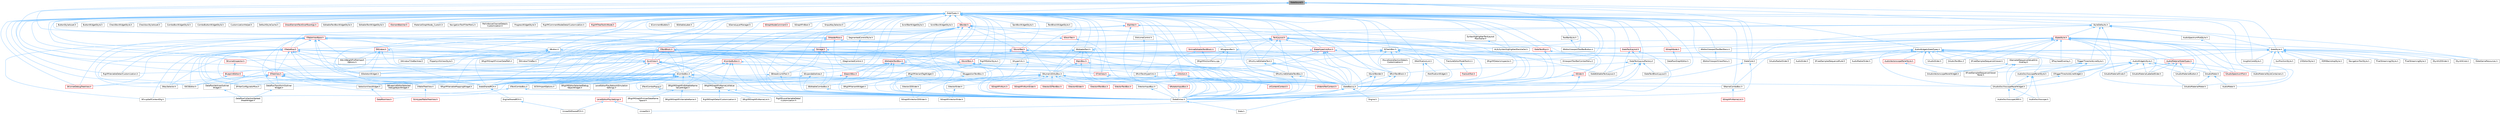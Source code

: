 digraph "SlateSound.h"
{
 // INTERACTIVE_SVG=YES
 // LATEX_PDF_SIZE
  bgcolor="transparent";
  edge [fontname=Helvetica,fontsize=10,labelfontname=Helvetica,labelfontsize=10];
  node [fontname=Helvetica,fontsize=10,shape=box,height=0.2,width=0.4];
  Node1 [id="Node000001",label="SlateSound.h",height=0.2,width=0.4,color="gray40", fillcolor="grey60", style="filled", fontcolor="black",tooltip=" "];
  Node1 -> Node2 [id="edge1_Node000001_Node000002",dir="back",color="steelblue1",style="solid",tooltip=" "];
  Node2 [id="Node000002",label="SButton.h",height=0.2,width=0.4,color="grey40", fillcolor="white", style="filled",URL="$d4/d2a/SButton_8h.html",tooltip=" "];
  Node2 -> Node3 [id="edge2_Node000002_Node000003",dir="back",color="steelblue1",style="solid",tooltip=" "];
  Node3 [id="Node000003",label="PropertyInfoViewStyle.h",height=0.2,width=0.4,color="grey40", fillcolor="white", style="filled",URL="$d0/da8/PropertyInfoViewStyle_8h.html",tooltip=" "];
  Node2 -> Node4 [id="edge3_Node000002_Node000004",dir="back",color="steelblue1",style="solid",tooltip=" "];
  Node4 [id="Node000004",label="SBreadcrumbTrail.h",height=0.2,width=0.4,color="grey40", fillcolor="white", style="filled",URL="$d4/de2/SBreadcrumbTrail_8h.html",tooltip=" "];
  Node4 -> Node5 [id="edge4_Node000004_Node000005",dir="back",color="steelblue1",style="solid",tooltip=" "];
  Node5 [id="Node000005",label="STableTreeView.h",height=0.2,width=0.4,color="grey40", fillcolor="white", style="filled",URL="$dd/d46/STableTreeView_8h.html",tooltip=" "];
  Node5 -> Node6 [id="edge5_Node000005_Node000006",dir="back",color="steelblue1",style="solid",tooltip=" "];
  Node6 [id="Node000006",label="SUntypedTableTreeView.h",height=0.2,width=0.4,color="red", fillcolor="#FFF0F0", style="filled",URL="$da/dc1/SUntypedTableTreeView_8h.html",tooltip=" "];
  Node4 -> Node8 [id="edge6_Node000004_Node000008",dir="back",color="steelblue1",style="solid",tooltip=" "];
  Node8 [id="Node000008",label="SlateExtras.h",height=0.2,width=0.4,color="grey40", fillcolor="white", style="filled",URL="$d8/dec/SlateExtras_8h.html",tooltip=" "];
  Node8 -> Node9 [id="edge7_Node000008_Node000009",dir="back",color="steelblue1",style="solid",tooltip=" "];
  Node9 [id="Node000009",label="Slate.h",height=0.2,width=0.4,color="grey40", fillcolor="white", style="filled",URL="$d2/dc0/Slate_8h.html",tooltip=" "];
  Node2 -> Node10 [id="edge8_Node000002_Node000010",dir="back",color="steelblue1",style="solid",tooltip=" "];
  Node10 [id="Node000010",label="SEditableComboBox.h",height=0.2,width=0.4,color="grey40", fillcolor="white", style="filled",URL="$d0/d8c/SEditableComboBox_8h.html",tooltip=" "];
  Node10 -> Node8 [id="edge9_Node000010_Node000008",dir="back",color="steelblue1",style="solid",tooltip=" "];
  Node2 -> Node11 [id="edge10_Node000002_Node000011",dir="back",color="steelblue1",style="solid",tooltip=" "];
  Node11 [id="Node000011",label="SHyperlink.h",height=0.2,width=0.4,color="grey40", fillcolor="white", style="filled",URL="$d3/d8c/SHyperlink_8h.html",tooltip=" "];
  Node11 -> Node12 [id="edge11_Node000011_Node000012",dir="back",color="steelblue1",style="solid",tooltip=" "];
  Node12 [id="Node000012",label="SRichTextHyperlink.h",height=0.2,width=0.4,color="grey40", fillcolor="white", style="filled",URL="$da/d06/SRichTextHyperlink_8h.html",tooltip=" "];
  Node12 -> Node8 [id="edge12_Node000012_Node000008",dir="back",color="steelblue1",style="solid",tooltip=" "];
  Node11 -> Node8 [id="edge13_Node000011_Node000008",dir="back",color="steelblue1",style="solid",tooltip=" "];
  Node2 -> Node13 [id="edge14_Node000002_Node000013",dir="back",color="steelblue1",style="solid",tooltip=" "];
  Node13 [id="Node000013",label="SKeySelector.h",height=0.2,width=0.4,color="grey40", fillcolor="white", style="filled",URL="$de/d62/SKeySelector_8h.html",tooltip=" "];
  Node2 -> Node14 [id="edge15_Node000002_Node000014",dir="back",color="steelblue1",style="solid",tooltip=" "];
  Node14 [id="Node000014",label="SRigVMGraphPinUserDataPath.h",height=0.2,width=0.4,color="grey40", fillcolor="white", style="filled",URL="$d5/d31/SRigVMGraphPinUserDataPath_8h.html",tooltip=" "];
  Node2 -> Node15 [id="edge16_Node000002_Node000015",dir="back",color="steelblue1",style="solid",tooltip=" "];
  Node15 [id="Node000015",label="SRigVMVariableMappingWidget.h",height=0.2,width=0.4,color="grey40", fillcolor="white", style="filled",URL="$d0/ddc/SRigVMVariableMappingWidget_8h.html",tooltip=" "];
  Node2 -> Node16 [id="edge17_Node000002_Node000016",dir="back",color="steelblue1",style="solid",tooltip=" "];
  Node16 [id="Node000016",label="SRigVMVariantTagWidget.h",height=0.2,width=0.4,color="grey40", fillcolor="white", style="filled",URL="$d4/d38/SRigVMVariantTagWidget_8h.html",tooltip=" "];
  Node16 -> Node17 [id="edge18_Node000016_Node000017",dir="back",color="steelblue1",style="solid",tooltip=" "];
  Node17 [id="Node000017",label="SRigVMVariantWidget.h",height=0.2,width=0.4,color="grey40", fillcolor="white", style="filled",URL="$d5/d61/SRigVMVariantWidget_8h.html",tooltip=" "];
  Node2 -> Node18 [id="edge19_Node000002_Node000018",dir="back",color="steelblue1",style="solid",tooltip=" "];
  Node18 [id="Node000018",label="SSkeletonWidget.h",height=0.2,width=0.4,color="grey40", fillcolor="white", style="filled",URL="$dd/da7/SSkeletonWidget_8h.html",tooltip=" "];
  Node2 -> Node19 [id="edge20_Node000002_Node000019",dir="back",color="steelblue1",style="solid",tooltip=" "];
  Node19 [id="Node000019",label="SWindowTitleBar.h",height=0.2,width=0.4,color="grey40", fillcolor="white", style="filled",URL="$d0/dce/SWindowTitleBar_8h.html",tooltip=" "];
  Node2 -> Node20 [id="edge21_Node000002_Node000020",dir="back",color="steelblue1",style="solid",tooltip=" "];
  Node20 [id="Node000020",label="SWindowTitleBarArea.h",height=0.2,width=0.4,color="grey40", fillcolor="white", style="filled",URL="$d4/d09/SWindowTitleBarArea_8h.html",tooltip=" "];
  Node2 -> Node21 [id="edge22_Node000002_Node000021",dir="back",color="steelblue1",style="solid",tooltip=" "];
  Node21 [id="Node000021",label="SlateBasics.h",height=0.2,width=0.4,color="grey40", fillcolor="white", style="filled",URL="$da/d2f/SlateBasics_8h.html",tooltip=" "];
  Node21 -> Node22 [id="edge23_Node000021_Node000022",dir="back",color="steelblue1",style="solid",tooltip=" "];
  Node22 [id="Node000022",label="Engine.h",height=0.2,width=0.4,color="grey40", fillcolor="white", style="filled",URL="$d1/d34/Public_2Engine_8h.html",tooltip=" "];
  Node21 -> Node9 [id="edge24_Node000021_Node000009",dir="back",color="steelblue1",style="solid",tooltip=" "];
  Node21 -> Node8 [id="edge25_Node000021_Node000008",dir="back",color="steelblue1",style="solid",tooltip=" "];
  Node21 -> Node23 [id="edge26_Node000021_Node000023",dir="back",color="steelblue1",style="solid",tooltip=" "];
  Node23 [id="Node000023",label="UnrealEd.h",height=0.2,width=0.4,color="grey40", fillcolor="white", style="filled",URL="$d2/d5f/UnrealEd_8h.html",tooltip=" "];
  Node2 -> Node8 [id="edge27_Node000002_Node000008",dir="back",color="steelblue1",style="solid",tooltip=" "];
  Node2 -> Node24 [id="edge28_Node000002_Node000024",dir="back",color="steelblue1",style="solid",tooltip=" "];
  Node24 [id="Node000024",label="SlateSharedPCH.h",height=0.2,width=0.4,color="grey40", fillcolor="white", style="filled",URL="$d1/dfc/SlateSharedPCH_8h.html",tooltip=" "];
  Node24 -> Node25 [id="edge29_Node000024_Node000025",dir="back",color="steelblue1",style="solid",tooltip=" "];
  Node25 [id="Node000025",label="EngineSharedPCH.h",height=0.2,width=0.4,color="grey40", fillcolor="white", style="filled",URL="$dc/dbb/EngineSharedPCH_8h.html",tooltip=" "];
  Node25 -> Node26 [id="edge30_Node000025_Node000026",dir="back",color="steelblue1",style="solid",tooltip=" "];
  Node26 [id="Node000026",label="UnrealEdSharedPCH.h",height=0.2,width=0.4,color="grey40", fillcolor="white", style="filled",URL="$d1/de6/UnrealEdSharedPCH_8h.html",tooltip=" "];
  Node1 -> Node27 [id="edge31_Node000001_Node000027",dir="back",color="steelblue1",style="solid",tooltip=" "];
  Node27 [id="Node000027",label="SCheckBox.h",height=0.2,width=0.4,color="grey40", fillcolor="white", style="filled",URL="$d8/d16/SCheckBox_8h.html",tooltip=" "];
  Node27 -> Node28 [id="edge32_Node000027_Node000028",dir="back",color="steelblue1",style="solid",tooltip=" "];
  Node28 [id="Node000028",label="DataflowGraphEditor.h",height=0.2,width=0.4,color="grey40", fillcolor="white", style="filled",URL="$d4/dfa/DataflowGraphEditor_8h.html",tooltip=" "];
  Node27 -> Node29 [id="edge33_Node000027_Node000029",dir="back",color="steelblue1",style="solid",tooltip=" "];
  Node29 [id="Node000029",label="FractureEditorModeToolkit.h",height=0.2,width=0.4,color="grey40", fillcolor="white", style="filled",URL="$da/d01/FractureEditorModeToolkit_8h.html",tooltip=" "];
  Node29 -> Node30 [id="edge34_Node000029_Node000030",dir="back",color="steelblue1",style="solid",tooltip=" "];
  Node30 [id="Node000030",label="FractureTool.h",height=0.2,width=0.4,color="red", fillcolor="#FFF0F0", style="filled",URL="$d4/d30/FractureTool_8h.html",tooltip=" "];
  Node27 -> Node32 [id="edge35_Node000027_Node000032",dir="back",color="steelblue1",style="solid",tooltip=" "];
  Node32 [id="Node000032",label="MovieSceneSectionDetails\lCustomization.h",height=0.2,width=0.4,color="grey40", fillcolor="white", style="filled",URL="$d3/de7/MovieSceneSectionDetailsCustomization_8h.html",tooltip=" "];
  Node27 -> Node33 [id="edge36_Node000027_Node000033",dir="back",color="steelblue1",style="solid",tooltip=" "];
  Node33 [id="Node000033",label="SNotificationList.h",height=0.2,width=0.4,color="grey40", fillcolor="white", style="filled",URL="$d7/d9f/SNotificationList_8h.html",tooltip=" "];
  Node33 -> Node34 [id="edge37_Node000033_Node000034",dir="back",color="steelblue1",style="solid",tooltip=" "];
  Node34 [id="Node000034",label="INotificationWidget.h",height=0.2,width=0.4,color="grey40", fillcolor="white", style="filled",URL="$dd/d1a/INotificationWidget_8h.html",tooltip=" "];
  Node33 -> Node8 [id="edge38_Node000033_Node000008",dir="back",color="steelblue1",style="solid",tooltip=" "];
  Node27 -> Node35 [id="edge39_Node000027_Node000035",dir="back",color="steelblue1",style="solid",tooltip=" "];
  Node35 [id="Node000035",label="SNumericEntryBox.h",height=0.2,width=0.4,color="grey40", fillcolor="white", style="filled",URL="$d8/d1a/SNumericEntryBox_8h.html",tooltip=" "];
  Node35 -> Node36 [id="edge40_Node000035_Node000036",dir="back",color="steelblue1",style="solid",tooltip=" "];
  Node36 [id="Node000036",label="SGraphPinNum.h",height=0.2,width=0.4,color="red", fillcolor="#FFF0F0", style="filled",URL="$d7/da4/SGraphPinNum_8h.html",tooltip=" "];
  Node35 -> Node38 [id="edge41_Node000035_Node000038",dir="back",color="steelblue1",style="solid",tooltip=" "];
  Node38 [id="Node000038",label="SGraphPinNumSlider.h",height=0.2,width=0.4,color="red", fillcolor="#FFF0F0", style="filled",URL="$d5/d00/SGraphPinNumSlider_8h.html",tooltip=" "];
  Node35 -> Node40 [id="edge42_Node000035_Node000040",dir="back",color="steelblue1",style="solid",tooltip=" "];
  Node40 [id="Node000040",label="SGraphPinVector2DSlider.h",height=0.2,width=0.4,color="grey40", fillcolor="white", style="filled",URL="$d7/d05/SGraphPinVector2DSlider_8h.html",tooltip=" "];
  Node35 -> Node41 [id="edge43_Node000035_Node000041",dir="back",color="steelblue1",style="solid",tooltip=" "];
  Node41 [id="Node000041",label="SGraphPinVectorSlider.h",height=0.2,width=0.4,color="grey40", fillcolor="white", style="filled",URL="$dc/d38/SGraphPinVectorSlider_8h.html",tooltip=" "];
  Node35 -> Node42 [id="edge44_Node000035_Node000042",dir="back",color="steelblue1",style="solid",tooltip=" "];
  Node42 [id="Node000042",label="SRotatorInputBox.h",height=0.2,width=0.4,color="red", fillcolor="#FFF0F0", style="filled",URL="$de/dd2/SRotatorInputBox_8h.html",tooltip=" "];
  Node42 -> Node8 [id="edge45_Node000042_Node000008",dir="back",color="steelblue1",style="solid",tooltip=" "];
  Node35 -> Node44 [id="edge46_Node000035_Node000044",dir="back",color="steelblue1",style="solid",tooltip=" "];
  Node44 [id="Node000044",label="SVector2DSlider.h",height=0.2,width=0.4,color="grey40", fillcolor="white", style="filled",URL="$de/d67/SVector2DSlider_8h.html",tooltip=" "];
  Node44 -> Node40 [id="edge47_Node000044_Node000040",dir="back",color="steelblue1",style="solid",tooltip=" "];
  Node35 -> Node45 [id="edge48_Node000035_Node000045",dir="back",color="steelblue1",style="solid",tooltip=" "];
  Node45 [id="Node000045",label="SVector2DTextBox.h",height=0.2,width=0.4,color="red", fillcolor="#FFF0F0", style="filled",URL="$d6/d71/SVector2DTextBox_8h.html",tooltip=" "];
  Node35 -> Node47 [id="edge49_Node000035_Node000047",dir="back",color="steelblue1",style="solid",tooltip=" "];
  Node47 [id="Node000047",label="SVector4Slider.h",height=0.2,width=0.4,color="red", fillcolor="#FFF0F0", style="filled",URL="$d4/dec/SVector4Slider_8h.html",tooltip=" "];
  Node35 -> Node49 [id="edge50_Node000035_Node000049",dir="back",color="steelblue1",style="solid",tooltip=" "];
  Node49 [id="Node000049",label="SVector4TextBox.h",height=0.2,width=0.4,color="red", fillcolor="#FFF0F0", style="filled",URL="$dd/da4/SVector4TextBox_8h.html",tooltip=" "];
  Node35 -> Node51 [id="edge51_Node000035_Node000051",dir="back",color="steelblue1",style="solid",tooltip=" "];
  Node51 [id="Node000051",label="SVectorInputBox.h",height=0.2,width=0.4,color="grey40", fillcolor="white", style="filled",URL="$df/d44/SVectorInputBox_8h.html",tooltip=" "];
  Node51 -> Node8 [id="edge52_Node000051_Node000008",dir="back",color="steelblue1",style="solid",tooltip=" "];
  Node35 -> Node52 [id="edge53_Node000035_Node000052",dir="back",color="steelblue1",style="solid",tooltip=" "];
  Node52 [id="Node000052",label="SVectorSlider.h",height=0.2,width=0.4,color="grey40", fillcolor="white", style="filled",URL="$d2/db5/SVectorSlider_8h.html",tooltip=" "];
  Node52 -> Node41 [id="edge54_Node000052_Node000041",dir="back",color="steelblue1",style="solid",tooltip=" "];
  Node35 -> Node53 [id="edge55_Node000035_Node000053",dir="back",color="steelblue1",style="solid",tooltip=" "];
  Node53 [id="Node000053",label="SVectorTextBox.h",height=0.2,width=0.4,color="red", fillcolor="#FFF0F0", style="filled",URL="$df/db8/SVectorTextBox_8h.html",tooltip=" "];
  Node35 -> Node8 [id="edge56_Node000035_Node000008",dir="back",color="steelblue1",style="solid",tooltip=" "];
  Node27 -> Node55 [id="edge57_Node000027_Node000055",dir="back",color="steelblue1",style="solid",tooltip=" "];
  Node55 [id="Node000055",label="SRigVMActionMenu.cpp",height=0.2,width=0.4,color="grey40", fillcolor="white", style="filled",URL="$dc/d4c/SRigVMActionMenu_8cpp.html",tooltip=" "];
  Node27 -> Node56 [id="edge58_Node000027_Node000056",dir="back",color="steelblue1",style="solid",tooltip=" "];
  Node56 [id="Node000056",label="SSegmentedControl.h",height=0.2,width=0.4,color="grey40", fillcolor="white", style="filled",URL="$d3/d4f/SSegmentedControl_8h.html",tooltip=" "];
  Node27 -> Node57 [id="edge59_Node000027_Node000057",dir="back",color="steelblue1",style="solid",tooltip=" "];
  Node57 [id="Node000057",label="SSkinWeightProfileImport\lOptions.h",height=0.2,width=0.4,color="grey40", fillcolor="white", style="filled",URL="$d9/d21/SSkinWeightProfileImportOptions_8h.html",tooltip=" "];
  Node27 -> Node58 [id="edge60_Node000027_Node000058",dir="back",color="steelblue1",style="solid",tooltip=" "];
  Node58 [id="Node000058",label="SViewportToolBarComboMenu.h",height=0.2,width=0.4,color="grey40", fillcolor="white", style="filled",URL="$de/d6a/SViewportToolBarComboMenu_8h.html",tooltip=" "];
  Node27 -> Node21 [id="edge61_Node000027_Node000021",dir="back",color="steelblue1",style="solid",tooltip=" "];
  Node27 -> Node8 [id="edge62_Node000027_Node000008",dir="back",color="steelblue1",style="solid",tooltip=" "];
  Node27 -> Node24 [id="edge63_Node000027_Node000024",dir="back",color="steelblue1",style="solid",tooltip=" "];
  Node1 -> Node59 [id="edge64_Node000001_Node000059",dir="back",color="steelblue1",style="solid",tooltip=" "];
  Node59 [id="Node000059",label="SComboBox.h",height=0.2,width=0.4,color="grey40", fillcolor="white", style="filled",URL="$d2/dd5/SComboBox_8h.html",tooltip=" "];
  Node59 -> Node60 [id="edge65_Node000059_Node000060",dir="back",color="steelblue1",style="solid",tooltip=" "];
  Node60 [id="Node000060",label="DataflowTransformOutliner\lWidget.h",height=0.2,width=0.4,color="grey40", fillcolor="white", style="filled",URL="$d8/df9/DataflowTransformOutlinerWidget_8h.html",tooltip=" "];
  Node60 -> Node61 [id="edge66_Node000060_Node000061",dir="back",color="steelblue1",style="solid",tooltip=" "];
  Node61 [id="Node000061",label="DataflowCollectionSpread\lSheetWidget.h",height=0.2,width=0.4,color="grey40", fillcolor="white", style="filled",URL="$da/da3/DataflowCollectionSpreadSheetWidget_8h.html",tooltip=" "];
  Node59 -> Node62 [id="edge67_Node000059_Node000062",dir="back",color="steelblue1",style="solid",tooltip=" "];
  Node62 [id="Node000062",label="DataflowVerticesOutliner\lWidget.h",height=0.2,width=0.4,color="grey40", fillcolor="white", style="filled",URL="$dd/deb/DataflowVerticesOutlinerWidget_8h.html",tooltip=" "];
  Node62 -> Node61 [id="edge68_Node000062_Node000061",dir="back",color="steelblue1",style="solid",tooltip=" "];
  Node59 -> Node63 [id="edge69_Node000059_Node000063",dir="back",color="steelblue1",style="solid",tooltip=" "];
  Node63 [id="Node000063",label="LevelEditorPlayNetworkEmulation\lSettings.h",height=0.2,width=0.4,color="grey40", fillcolor="white", style="filled",URL="$d4/d35/LevelEditorPlayNetworkEmulationSettings_8h.html",tooltip=" "];
  Node63 -> Node64 [id="edge70_Node000063_Node000064",dir="back",color="steelblue1",style="solid",tooltip=" "];
  Node64 [id="Node000064",label="LevelEditorPlaySettings.h",height=0.2,width=0.4,color="red", fillcolor="#FFF0F0", style="filled",URL="$d4/d3b/LevelEditorPlaySettings_8h.html",tooltip=" "];
  Node64 -> Node23 [id="edge71_Node000064_Node000023",dir="back",color="steelblue1",style="solid",tooltip=" "];
  Node64 -> Node26 [id="edge72_Node000064_Node000026",dir="back",color="steelblue1",style="solid",tooltip=" "];
  Node59 -> Node66 [id="edge73_Node000059_Node000066",dir="back",color="steelblue1",style="solid",tooltip=" "];
  Node66 [id="Node000066",label="SAudioOscilloscopePanelWidget.h",height=0.2,width=0.4,color="grey40", fillcolor="white", style="filled",URL="$db/d7e/SAudioOscilloscopePanelWidget_8h.html",tooltip=" "];
  Node66 -> Node67 [id="edge74_Node000066_Node000067",dir="back",color="steelblue1",style="solid",tooltip=" "];
  Node67 [id="Node000067",label="AudioOscilloscope.h",height=0.2,width=0.4,color="grey40", fillcolor="white", style="filled",URL="$d5/d81/AudioOscilloscope_8h.html",tooltip=" "];
  Node66 -> Node68 [id="edge75_Node000066_Node000068",dir="back",color="steelblue1",style="solid",tooltip=" "];
  Node68 [id="Node000068",label="AudioOscilloscopeUMG.h",height=0.2,width=0.4,color="grey40", fillcolor="white", style="filled",URL="$df/de7/AudioOscilloscopeUMG_8h.html",tooltip=" "];
  Node59 -> Node69 [id="edge76_Node000059_Node000069",dir="back",color="steelblue1",style="solid",tooltip=" "];
  Node69 [id="Node000069",label="SBlueprintEditorSelected\lDebugObjectWidget.h",height=0.2,width=0.4,color="grey40", fillcolor="white", style="filled",URL="$de/d6c/SBlueprintEditorSelectedDebugObjectWidget_8h.html",tooltip=" "];
  Node59 -> Node70 [id="edge77_Node000059_Node000070",dir="back",color="steelblue1",style="solid",tooltip=" "];
  Node70 [id="Node000070",label="SCSVImportOptions.h",height=0.2,width=0.4,color="grey40", fillcolor="white", style="filled",URL="$d7/dfe/SCSVImportOptions_8h.html",tooltip=" "];
  Node59 -> Node10 [id="edge78_Node000059_Node000010",dir="back",color="steelblue1",style="solid",tooltip=" "];
  Node59 -> Node71 [id="edge79_Node000059_Node000071",dir="back",color="steelblue1",style="solid",tooltip=" "];
  Node71 [id="Node000071",label="SFilterConfiguratorRow.h",height=0.2,width=0.4,color="grey40", fillcolor="white", style="filled",URL="$d2/d18/SFilterConfiguratorRow_8h.html",tooltip=" "];
  Node59 -> Node72 [id="edge80_Node000059_Node000072",dir="back",color="steelblue1",style="solid",tooltip=" "];
  Node72 [id="Node000072",label="SNameComboBox.h",height=0.2,width=0.4,color="grey40", fillcolor="white", style="filled",URL="$d8/d4b/SNameComboBox_8h.html",tooltip=" "];
  Node72 -> Node73 [id="edge81_Node000072_Node000073",dir="back",color="steelblue1",style="solid",tooltip=" "];
  Node73 [id="Node000073",label="SGraphPinNameList.h",height=0.2,width=0.4,color="red", fillcolor="#FFF0F0", style="filled",URL="$d4/d09/SGraphPinNameList_8h.html",tooltip=" "];
  Node59 -> Node75 [id="edge82_Node000059_Node000075",dir="back",color="steelblue1",style="solid",tooltip=" "];
  Node75 [id="Node000075",label="SRigVMEditorSelectedDebug\lObjectWidget.h",height=0.2,width=0.4,color="grey40", fillcolor="white", style="filled",URL="$d9/dcd/SRigVMEditorSelectedDebugObjectWidget_8h.html",tooltip=" "];
  Node59 -> Node76 [id="edge83_Node000059_Node000076",dir="back",color="steelblue1",style="solid",tooltip=" "];
  Node76 [id="Node000076",label="SRigVMGraphPinEditableName\lValueWidget.h",height=0.2,width=0.4,color="grey40", fillcolor="white", style="filled",URL="$da/d0c/SRigVMGraphPinEditableNameValueWidget_8h.html",tooltip=" "];
  Node76 -> Node77 [id="edge84_Node000076_Node000077",dir="back",color="steelblue1",style="solid",tooltip=" "];
  Node77 [id="Node000077",label="SRigVMGraphPinUserDataName\lSpace.h",height=0.2,width=0.4,color="grey40", fillcolor="white", style="filled",URL="$d7/dfd/SRigVMGraphPinUserDataNameSpace_8h.html",tooltip=" "];
  Node76 -> Node78 [id="edge85_Node000076_Node000078",dir="back",color="steelblue1",style="solid",tooltip=" "];
  Node78 [id="Node000078",label="SRigVMGraphPinVariableName.h",height=0.2,width=0.4,color="grey40", fillcolor="white", style="filled",URL="$d0/da1/SRigVMGraphPinVariableName_8h.html",tooltip=" "];
  Node59 -> Node79 [id="edge86_Node000059_Node000079",dir="back",color="steelblue1",style="solid",tooltip=" "];
  Node79 [id="Node000079",label="SRigVMGraphPinNameListValue\lWidget.h",height=0.2,width=0.4,color="grey40", fillcolor="white", style="filled",URL="$dc/dac/SRigVMGraphPinNameListValueWidget_8h.html",tooltip=" "];
  Node79 -> Node80 [id="edge87_Node000079_Node000080",dir="back",color="steelblue1",style="solid",tooltip=" "];
  Node80 [id="Node000080",label="RigVMGraphDetailCustomization.h",height=0.2,width=0.4,color="grey40", fillcolor="white", style="filled",URL="$da/d8c/RigVMGraphDetailCustomization_8h.html",tooltip=" "];
  Node79 -> Node81 [id="edge88_Node000079_Node000081",dir="back",color="steelblue1",style="solid",tooltip=" "];
  Node81 [id="Node000081",label="RigVMLocalVariableDetail\lCustomization.h",height=0.2,width=0.4,color="grey40", fillcolor="white", style="filled",URL="$de/de8/RigVMLocalVariableDetailCustomization_8h.html",tooltip=" "];
  Node79 -> Node82 [id="edge89_Node000079_Node000082",dir="back",color="steelblue1",style="solid",tooltip=" "];
  Node82 [id="Node000082",label="SRigVMGraphPinNameList.h",height=0.2,width=0.4,color="grey40", fillcolor="white", style="filled",URL="$d7/dfc/SRigVMGraphPinNameList_8h.html",tooltip=" "];
  Node59 -> Node5 [id="edge90_Node000059_Node000005",dir="back",color="steelblue1",style="solid",tooltip=" "];
  Node59 -> Node83 [id="edge91_Node000059_Node000083",dir="back",color="steelblue1",style="solid",tooltip=" "];
  Node83 [id="Node000083",label="STextComboBox.h",height=0.2,width=0.4,color="grey40", fillcolor="white", style="filled",URL="$d6/d14/STextComboBox_8h.html",tooltip=" "];
  Node83 -> Node84 [id="edge92_Node000083_Node000084",dir="back",color="steelblue1",style="solid",tooltip=" "];
  Node84 [id="Node000084",label="SFixupSelfContextDlg.h",height=0.2,width=0.4,color="grey40", fillcolor="white", style="filled",URL="$d5/da4/SFixupSelfContextDlg_8h.html",tooltip=" "];
  Node83 -> Node8 [id="edge93_Node000083_Node000008",dir="back",color="steelblue1",style="solid",tooltip=" "];
  Node59 -> Node85 [id="edge94_Node000059_Node000085",dir="back",color="steelblue1",style="solid",tooltip=" "];
  Node85 [id="Node000085",label="STextComboPopup.h",height=0.2,width=0.4,color="grey40", fillcolor="white", style="filled",URL="$d1/d76/STextComboPopup_8h.html",tooltip=" "];
  Node85 -> Node8 [id="edge95_Node000085_Node000008",dir="back",color="steelblue1",style="solid",tooltip=" "];
  Node59 -> Node86 [id="edge96_Node000059_Node000086",dir="back",color="steelblue1",style="solid",tooltip=" "];
  Node86 [id="Node000086",label="SelectionViewWidget.h",height=0.2,width=0.4,color="grey40", fillcolor="white", style="filled",URL="$dc/db5/SelectionViewWidget_8h.html",tooltip=" "];
  Node86 -> Node87 [id="edge97_Node000086_Node000087",dir="back",color="steelblue1",style="solid",tooltip=" "];
  Node87 [id="Node000087",label="DataflowView.h",height=0.2,width=0.4,color="red", fillcolor="#FFF0F0", style="filled",URL="$d4/d2e/DataflowView_8h.html",tooltip=" "];
  Node59 -> Node21 [id="edge98_Node000059_Node000021",dir="back",color="steelblue1",style="solid",tooltip=" "];
  Node59 -> Node8 [id="edge99_Node000059_Node000008",dir="back",color="steelblue1",style="solid",tooltip=" "];
  Node59 -> Node24 [id="edge100_Node000059_Node000024",dir="back",color="steelblue1",style="solid",tooltip=" "];
  Node1 -> Node93 [id="edge101_Node000001_Node000093",dir="back",color="steelblue1",style="solid",tooltip=" "];
  Node93 [id="Node000093",label="SlateCore.h",height=0.2,width=0.4,color="grey40", fillcolor="white", style="filled",URL="$dc/d03/SlateCore_8h.html",tooltip=" "];
  Node93 -> Node22 [id="edge102_Node000093_Node000022",dir="back",color="steelblue1",style="solid",tooltip=" "];
  Node93 -> Node21 [id="edge103_Node000093_Node000021",dir="back",color="steelblue1",style="solid",tooltip=" "];
  Node1 -> Node24 [id="edge104_Node000001_Node000024",dir="back",color="steelblue1",style="solid",tooltip=" "];
  Node1 -> Node94 [id="edge105_Node000001_Node000094",dir="back",color="steelblue1",style="solid",tooltip=" "];
  Node94 [id="Node000094",label="SlateStyle.h",height=0.2,width=0.4,color="grey40", fillcolor="white", style="filled",URL="$d9/d35/SlateStyle_8h.html",tooltip=" "];
  Node94 -> Node95 [id="edge106_Node000094_Node000095",dir="back",color="steelblue1",style="solid",tooltip=" "];
  Node95 [id="Node000095",label="AudioMaterialStyleContainers.h",height=0.2,width=0.4,color="grey40", fillcolor="white", style="filled",URL="$d2/d4e/AudioMaterialStyleContainers_8h.html",tooltip=" "];
  Node94 -> Node96 [id="edge107_Node000094_Node000096",dir="back",color="steelblue1",style="solid",tooltip=" "];
  Node96 [id="Node000096",label="AudioWidgetsStyle.h",height=0.2,width=0.4,color="grey40", fillcolor="white", style="filled",URL="$df/d5c/AudioWidgetsStyle_8h.html",tooltip=" "];
  Node96 -> Node97 [id="edge108_Node000096_Node000097",dir="back",color="steelblue1",style="solid",tooltip=" "];
  Node97 [id="Node000097",label="SAudioMaterialButton.h",height=0.2,width=0.4,color="grey40", fillcolor="white", style="filled",URL="$d5/df6/SAudioMaterialButton_8h.html",tooltip=" "];
  Node96 -> Node98 [id="edge109_Node000096_Node000098",dir="back",color="steelblue1",style="solid",tooltip=" "];
  Node98 [id="Node000098",label="SAudioMaterialKnob.h",height=0.2,width=0.4,color="grey40", fillcolor="white", style="filled",URL="$d5/d68/SAudioMaterialKnob_8h.html",tooltip=" "];
  Node96 -> Node99 [id="edge110_Node000096_Node000099",dir="back",color="steelblue1",style="solid",tooltip=" "];
  Node99 [id="Node000099",label="SAudioMaterialLabeledSlider.h",height=0.2,width=0.4,color="grey40", fillcolor="white", style="filled",URL="$d7/df2/SAudioMaterialLabeledSlider_8h.html",tooltip=" "];
  Node96 -> Node100 [id="edge111_Node000096_Node000100",dir="back",color="steelblue1",style="solid",tooltip=" "];
  Node100 [id="Node000100",label="SAudioMaterialMeter.h",height=0.2,width=0.4,color="grey40", fillcolor="white", style="filled",URL="$d9/da6/SAudioMaterialMeter_8h.html",tooltip=" "];
  Node96 -> Node101 [id="edge112_Node000096_Node000101",dir="back",color="steelblue1",style="solid",tooltip=" "];
  Node101 [id="Node000101",label="SAudioMeter.h",height=0.2,width=0.4,color="grey40", fillcolor="white", style="filled",URL="$d5/d48/SAudioMeter_8h.html",tooltip=" "];
  Node101 -> Node102 [id="edge113_Node000101_Node000102",dir="back",color="steelblue1",style="solid",tooltip=" "];
  Node102 [id="Node000102",label="AudioMeter.h",height=0.2,width=0.4,color="grey40", fillcolor="white", style="filled",URL="$de/db0/AudioMeter_8h.html",tooltip=" "];
  Node101 -> Node100 [id="edge114_Node000101_Node000100",dir="back",color="steelblue1",style="solid",tooltip=" "];
  Node96 -> Node66 [id="edge115_Node000096_Node000066",dir="back",color="steelblue1",style="solid",tooltip=" "];
  Node96 -> Node103 [id="edge116_Node000096_Node000103",dir="back",color="steelblue1",style="solid",tooltip=" "];
  Node103 [id="Node000103",label="SAudioSpectrumPlot.h",height=0.2,width=0.4,color="red", fillcolor="#FFF0F0", style="filled",URL="$dd/ddf/SAudioSpectrumPlot_8h.html",tooltip=" "];
  Node96 -> Node106 [id="edge117_Node000096_Node000106",dir="back",color="steelblue1",style="solid",tooltip=" "];
  Node106 [id="Node000106",label="SAudioVectorscopePanelWidget.h",height=0.2,width=0.4,color="grey40", fillcolor="white", style="filled",URL="$d8/d68/SAudioVectorscopePanelWidget_8h.html",tooltip=" "];
  Node96 -> Node107 [id="edge118_Node000096_Node000107",dir="back",color="steelblue1",style="solid",tooltip=" "];
  Node107 [id="Node000107",label="SFixedSampledSequenceViewer\lPanel.h",height=0.2,width=0.4,color="grey40", fillcolor="white", style="filled",URL="$dc/d28/SFixedSampledSequenceViewerPanel_8h.html",tooltip=" "];
  Node96 -> Node108 [id="edge119_Node000096_Node000108",dir="back",color="steelblue1",style="solid",tooltip=" "];
  Node108 [id="Node000108",label="STriggerThresholdLineWidget.h",height=0.2,width=0.4,color="grey40", fillcolor="white", style="filled",URL="$da/d0d/STriggerThresholdLineWidget_8h.html",tooltip=" "];
  Node108 -> Node66 [id="edge120_Node000108_Node000066",dir="back",color="steelblue1",style="solid",tooltip=" "];
  Node94 -> Node109 [id="edge121_Node000094_Node000109",dir="back",color="steelblue1",style="solid",tooltip=" "];
  Node109 [id="Node000109",label="HDRIBackdropStyle.h",height=0.2,width=0.4,color="grey40", fillcolor="white", style="filled",URL="$d9/d25/HDRIBackdropStyle_8h.html",tooltip=" "];
  Node94 -> Node110 [id="edge122_Node000094_Node000110",dir="back",color="steelblue1",style="solid",tooltip=" "];
  Node110 [id="Node000110",label="InsightsCoreStyle.h",height=0.2,width=0.4,color="grey40", fillcolor="white", style="filled",URL="$d8/d0f/InsightsCoreStyle_8h.html",tooltip=" "];
  Node94 -> Node111 [id="edge123_Node000094_Node000111",dir="back",color="steelblue1",style="solid",tooltip=" "];
  Node111 [id="Node000111",label="NavigationToolStyle.h",height=0.2,width=0.4,color="grey40", fillcolor="white", style="filled",URL="$d8/d85/NavigationToolStyle_8h.html",tooltip=" "];
  Node94 -> Node112 [id="edge124_Node000094_Node000112",dir="back",color="steelblue1",style="solid",tooltip=" "];
  Node112 [id="Node000112",label="PixelStreaming2Style.h",height=0.2,width=0.4,color="grey40", fillcolor="white", style="filled",URL="$d5/de4/PixelStreaming2Style_8h.html",tooltip=" "];
  Node94 -> Node113 [id="edge125_Node000094_Node000113",dir="back",color="steelblue1",style="solid",tooltip=" "];
  Node113 [id="Node000113",label="PixelStreamingStyle.h",height=0.2,width=0.4,color="grey40", fillcolor="white", style="filled",URL="$da/da7/PixelStreamingStyle_8h.html",tooltip=" "];
  Node94 -> Node114 [id="edge126_Node000094_Node000114",dir="back",color="steelblue1",style="solid",tooltip=" "];
  Node114 [id="Node000114",label="RigVMEditorStyle.h",height=0.2,width=0.4,color="grey40", fillcolor="white", style="filled",URL="$dd/d8a/RigVMEditorStyle_8h.html",tooltip=" "];
  Node114 -> Node16 [id="edge127_Node000114_Node000016",dir="back",color="steelblue1",style="solid",tooltip=" "];
  Node94 -> Node115 [id="edge128_Node000094_Node000115",dir="back",color="steelblue1",style="solid",tooltip=" "];
  Node115 [id="Node000115",label="SSynth2DSlider.h",height=0.2,width=0.4,color="grey40", fillcolor="white", style="filled",URL="$d8/de3/SSynth2DSlider_8h.html",tooltip=" "];
  Node94 -> Node116 [id="edge129_Node000094_Node000116",dir="back",color="steelblue1",style="solid",tooltip=" "];
  Node116 [id="Node000116",label="SSynthKnob.h",height=0.2,width=0.4,color="grey40", fillcolor="white", style="filled",URL="$db/da7/SSynthKnob_8h.html",tooltip=" "];
  Node94 -> Node93 [id="edge130_Node000094_Node000093",dir="back",color="steelblue1",style="solid",tooltip=" "];
  Node94 -> Node117 [id="edge131_Node000094_Node000117",dir="back",color="steelblue1",style="solid",tooltip=" "];
  Node117 [id="Node000117",label="SlateGameResources.h",height=0.2,width=0.4,color="grey40", fillcolor="white", style="filled",URL="$d6/d1b/SlateGameResources_8h.html",tooltip=" "];
  Node94 -> Node24 [id="edge132_Node000094_Node000024",dir="back",color="steelblue1",style="solid",tooltip=" "];
  Node94 -> Node118 [id="edge133_Node000094_Node000118",dir="back",color="steelblue1",style="solid",tooltip=" "];
  Node118 [id="Node000118",label="SunPositionStyle.h",height=0.2,width=0.4,color="grey40", fillcolor="white", style="filled",URL="$dc/dd7/SunPositionStyle_8h.html",tooltip=" "];
  Node94 -> Node119 [id="edge134_Node000094_Node000119",dir="back",color="steelblue1",style="solid",tooltip=" "];
  Node119 [id="Node000119",label="UVEditorStyle.h",height=0.2,width=0.4,color="grey40", fillcolor="white", style="filled",URL="$d2/de7/UVEditorStyle_8h.html",tooltip=" "];
  Node1 -> Node120 [id="edge135_Node000001_Node000120",dir="back",color="steelblue1",style="solid",tooltip=" "];
  Node120 [id="Node000120",label="SlateTypes.h",height=0.2,width=0.4,color="grey40", fillcolor="white", style="filled",URL="$d2/d6f/SlateTypes_8h.html",tooltip=" "];
  Node120 -> Node102 [id="edge136_Node000120_Node000102",dir="back",color="steelblue1",style="solid",tooltip=" "];
  Node120 -> Node121 [id="edge137_Node000120_Node000121",dir="back",color="steelblue1",style="solid",tooltip=" "];
  Node121 [id="Node000121",label="AudioWidgetsSlateTypes.h",height=0.2,width=0.4,color="grey40", fillcolor="white", style="filled",URL="$d1/d08/AudioWidgetsSlateTypes_8h.html",tooltip=" "];
  Node121 -> Node122 [id="edge138_Node000121_Node000122",dir="back",color="steelblue1",style="solid",tooltip=" "];
  Node122 [id="Node000122",label="AudioMaterialSlateTypes.h",height=0.2,width=0.4,color="red", fillcolor="#FFF0F0", style="filled",URL="$d3/d2d/AudioMaterialSlateTypes_8h.html",tooltip=" "];
  Node122 -> Node95 [id="edge139_Node000122_Node000095",dir="back",color="steelblue1",style="solid",tooltip=" "];
  Node122 -> Node97 [id="edge140_Node000122_Node000097",dir="back",color="steelblue1",style="solid",tooltip=" "];
  Node122 -> Node98 [id="edge141_Node000122_Node000098",dir="back",color="steelblue1",style="solid",tooltip=" "];
  Node122 -> Node99 [id="edge142_Node000122_Node000099",dir="back",color="steelblue1",style="solid",tooltip=" "];
  Node122 -> Node100 [id="edge143_Node000122_Node000100",dir="back",color="steelblue1",style="solid",tooltip=" "];
  Node121 -> Node131 [id="edge144_Node000121_Node000131",dir="back",color="steelblue1",style="solid",tooltip=" "];
  Node131 [id="Node000131",label="AudioOscilloscopePanelStyle.h",height=0.2,width=0.4,color="grey40", fillcolor="white", style="filled",URL="$d7/d56/AudioOscilloscopePanelStyle_8h.html",tooltip=" "];
  Node131 -> Node67 [id="edge145_Node000131_Node000067",dir="back",color="steelblue1",style="solid",tooltip=" "];
  Node131 -> Node68 [id="edge146_Node000131_Node000068",dir="back",color="steelblue1",style="solid",tooltip=" "];
  Node131 -> Node66 [id="edge147_Node000131_Node000066",dir="back",color="steelblue1",style="solid",tooltip=" "];
  Node121 -> Node132 [id="edge148_Node000121_Node000132",dir="back",color="steelblue1",style="solid",tooltip=" "];
  Node132 [id="Node000132",label="AudioRadialSlider.h",height=0.2,width=0.4,color="grey40", fillcolor="white", style="filled",URL="$d0/daa/AudioRadialSlider_8h.html",tooltip=" "];
  Node121 -> Node133 [id="edge149_Node000121_Node000133",dir="back",color="steelblue1",style="solid",tooltip=" "];
  Node133 [id="Node000133",label="AudioSlider.h",height=0.2,width=0.4,color="grey40", fillcolor="white", style="filled",URL="$d6/db0/AudioSlider_8h.html",tooltip=" "];
  Node121 -> Node134 [id="edge150_Node000121_Node000134",dir="back",color="steelblue1",style="solid",tooltip=" "];
  Node134 [id="Node000134",label="AudioVectorscopePanelStyle.h",height=0.2,width=0.4,color="red", fillcolor="#FFF0F0", style="filled",URL="$d6/d5c/AudioVectorscopePanelStyle_8h.html",tooltip=" "];
  Node134 -> Node106 [id="edge151_Node000134_Node000106",dir="back",color="steelblue1",style="solid",tooltip=" "];
  Node121 -> Node66 [id="edge152_Node000121_Node000066",dir="back",color="steelblue1",style="solid",tooltip=" "];
  Node121 -> Node137 [id="edge153_Node000121_Node000137",dir="back",color="steelblue1",style="solid",tooltip=" "];
  Node137 [id="Node000137",label="SAudioRadialSlider.h",height=0.2,width=0.4,color="grey40", fillcolor="white", style="filled",URL="$dd/d5f/SAudioRadialSlider_8h.html",tooltip=" "];
  Node121 -> Node138 [id="edge154_Node000121_Node000138",dir="back",color="steelblue1",style="solid",tooltip=" "];
  Node138 [id="Node000138",label="SAudioSlider.h",height=0.2,width=0.4,color="grey40", fillcolor="white", style="filled",URL="$d3/d58/SAudioSlider_8h.html",tooltip=" "];
  Node121 -> Node139 [id="edge155_Node000121_Node000139",dir="back",color="steelblue1",style="solid",tooltip=" "];
  Node139 [id="Node000139",label="SAudioTextBox.h",height=0.2,width=0.4,color="grey40", fillcolor="white", style="filled",URL="$da/da3/SAudioTextBox_8h.html",tooltip=" "];
  Node121 -> Node140 [id="edge156_Node000121_Node000140",dir="back",color="steelblue1",style="solid",tooltip=" "];
  Node140 [id="Node000140",label="SFixedSampledSequenceRuler.h",height=0.2,width=0.4,color="grey40", fillcolor="white", style="filled",URL="$d8/db1/SFixedSampledSequenceRuler_8h.html",tooltip=" "];
  Node121 -> Node141 [id="edge157_Node000121_Node000141",dir="back",color="steelblue1",style="solid",tooltip=" "];
  Node141 [id="Node000141",label="SFixedSampledSequenceViewer.h",height=0.2,width=0.4,color="grey40", fillcolor="white", style="filled",URL="$dd/d77/SFixedSampledSequenceViewer_8h.html",tooltip=" "];
  Node121 -> Node107 [id="edge158_Node000121_Node000107",dir="back",color="steelblue1",style="solid",tooltip=" "];
  Node121 -> Node142 [id="edge159_Node000121_Node000142",dir="back",color="steelblue1",style="solid",tooltip=" "];
  Node142 [id="Node000142",label="SPlayheadOverlay.h",height=0.2,width=0.4,color="grey40", fillcolor="white", style="filled",URL="$dd/de3/SPlayheadOverlay_8h.html",tooltip=" "];
  Node121 -> Node143 [id="edge160_Node000121_Node000143",dir="back",color="steelblue1",style="solid",tooltip=" "];
  Node143 [id="Node000143",label="SSampledSequenceValueGrid\lOverlay.h",height=0.2,width=0.4,color="grey40", fillcolor="white", style="filled",URL="$dd/d4e/SSampledSequenceValueGridOverlay_8h.html",tooltip=" "];
  Node143 -> Node66 [id="edge161_Node000143_Node000066",dir="back",color="steelblue1",style="solid",tooltip=" "];
  Node143 -> Node106 [id="edge162_Node000143_Node000106",dir="back",color="steelblue1",style="solid",tooltip=" "];
  Node143 -> Node107 [id="edge163_Node000143_Node000107",dir="back",color="steelblue1",style="solid",tooltip=" "];
  Node121 -> Node144 [id="edge164_Node000121_Node000144",dir="back",color="steelblue1",style="solid",tooltip=" "];
  Node144 [id="Node000144",label="TriggerThresholdLineStyle.h",height=0.2,width=0.4,color="grey40", fillcolor="white", style="filled",URL="$dd/dff/TriggerThresholdLineStyle_8h.html",tooltip=" "];
  Node144 -> Node131 [id="edge165_Node000144_Node000131",dir="back",color="steelblue1",style="solid",tooltip=" "];
  Node144 -> Node66 [id="edge166_Node000144_Node000066",dir="back",color="steelblue1",style="solid",tooltip=" "];
  Node144 -> Node108 [id="edge167_Node000144_Node000108",dir="back",color="steelblue1",style="solid",tooltip=" "];
  Node120 -> Node145 [id="edge168_Node000120_Node000145",dir="back",color="steelblue1",style="solid",tooltip=" "];
  Node145 [id="Node000145",label="BlueprintEditor.h",height=0.2,width=0.4,color="red", fillcolor="#FFF0F0", style="filled",URL="$df/d7d/BlueprintEditor_8h.html",tooltip=" "];
  Node145 -> Node69 [id="edge169_Node000145_Node000069",dir="back",color="steelblue1",style="solid",tooltip=" "];
  Node145 -> Node153 [id="edge170_Node000145_Node000153",dir="back",color="steelblue1",style="solid",tooltip=" "];
  Node153 [id="Node000153",label="SSCSEditor.h",height=0.2,width=0.4,color="grey40", fillcolor="white", style="filled",URL="$d0/d2e/SSCSEditor_8h.html",tooltip=" "];
  Node120 -> Node156 [id="edge171_Node000120_Node000156",dir="back",color="steelblue1",style="solid",tooltip=" "];
  Node156 [id="Node000156",label="ButtonStyleAsset.h",height=0.2,width=0.4,color="grey40", fillcolor="white", style="filled",URL="$dd/daf/ButtonStyleAsset_8h.html",tooltip=" "];
  Node120 -> Node157 [id="edge172_Node000120_Node000157",dir="back",color="steelblue1",style="solid",tooltip=" "];
  Node157 [id="Node000157",label="ButtonWidgetStyle.h",height=0.2,width=0.4,color="grey40", fillcolor="white", style="filled",URL="$db/d1a/ButtonWidgetStyle_8h.html",tooltip=" "];
  Node120 -> Node158 [id="edge173_Node000120_Node000158",dir="back",color="steelblue1",style="solid",tooltip=" "];
  Node158 [id="Node000158",label="CheckBoxWidgetStyle.h",height=0.2,width=0.4,color="grey40", fillcolor="white", style="filled",URL="$d3/dda/CheckBoxWidgetStyle_8h.html",tooltip=" "];
  Node120 -> Node159 [id="edge174_Node000120_Node000159",dir="back",color="steelblue1",style="solid",tooltip=" "];
  Node159 [id="Node000159",label="CheckboxStyleAsset.h",height=0.2,width=0.4,color="grey40", fillcolor="white", style="filled",URL="$df/da6/CheckboxStyleAsset_8h.html",tooltip=" "];
  Node120 -> Node160 [id="edge175_Node000120_Node000160",dir="back",color="steelblue1",style="solid",tooltip=" "];
  Node160 [id="Node000160",label="ComboBoxWidgetStyle.h",height=0.2,width=0.4,color="grey40", fillcolor="white", style="filled",URL="$d5/dc1/ComboBoxWidgetStyle_8h.html",tooltip=" "];
  Node120 -> Node161 [id="edge176_Node000120_Node000161",dir="back",color="steelblue1",style="solid",tooltip=" "];
  Node161 [id="Node000161",label="ComboButtonWidgetStyle.h",height=0.2,width=0.4,color="grey40", fillcolor="white", style="filled",URL="$de/d4e/ComboButtonWidgetStyle_8h.html",tooltip=" "];
  Node120 -> Node162 [id="edge177_Node000120_Node000162",dir="back",color="steelblue1",style="solid",tooltip=" "];
  Node162 [id="Node000162",label="CustomizationHelper.h",height=0.2,width=0.4,color="grey40", fillcolor="white", style="filled",URL="$dd/df9/CustomizationHelper_8h.html",tooltip=" "];
  Node120 -> Node163 [id="edge178_Node000120_Node000163",dir="back",color="steelblue1",style="solid",tooltip=" "];
  Node163 [id="Node000163",label="DefaultStyleCache.h",height=0.2,width=0.4,color="grey40", fillcolor="white", style="filled",URL="$df/d08/DefaultStyleCache_8h.html",tooltip=" "];
  Node120 -> Node164 [id="edge179_Node000120_Node000164",dir="back",color="steelblue1",style="solid",tooltip=" "];
  Node164 [id="Node000164",label="DrawElementTextOverflowArgs.h",height=0.2,width=0.4,color="red", fillcolor="#FFF0F0", style="filled",URL="$d7/d30/DrawElementTextOverflowArgs_8h.html",tooltip=" "];
  Node120 -> Node1004 [id="edge180_Node000120_Node001004",dir="back",color="steelblue1",style="solid",tooltip=" "];
  Node1004 [id="Node001004",label="EditableTextBoxWidgetStyle.h",height=0.2,width=0.4,color="grey40", fillcolor="white", style="filled",URL="$d2/d46/EditableTextBoxWidgetStyle_8h.html",tooltip=" "];
  Node120 -> Node1005 [id="edge181_Node000120_Node001005",dir="back",color="steelblue1",style="solid",tooltip=" "];
  Node1005 [id="Node001005",label="EditableTextWidgetStyle.h",height=0.2,width=0.4,color="grey40", fillcolor="white", style="filled",URL="$d2/de8/EditableTextWidgetStyle_8h.html",tooltip=" "];
  Node120 -> Node1006 [id="edge182_Node000120_Node001006",dir="back",color="steelblue1",style="solid",tooltip=" "];
  Node1006 [id="Node001006",label="ElementBatcher.h",height=0.2,width=0.4,color="red", fillcolor="#FFF0F0", style="filled",URL="$db/d00/ElementBatcher_8h.html",tooltip=" "];
  Node120 -> Node1007 [id="edge183_Node000120_Node001007",dir="back",color="steelblue1",style="solid",tooltip=" "];
  Node1007 [id="Node001007",label="HLSLSyntaxHighlighterMarshaller.h",height=0.2,width=0.4,color="grey40", fillcolor="white", style="filled",URL="$d1/dbb/HLSLSyntaxHighlighterMarshaller_8h.html",tooltip=" "];
  Node120 -> Node110 [id="edge184_Node000120_Node000110",dir="back",color="steelblue1",style="solid",tooltip=" "];
  Node120 -> Node251 [id="edge185_Node000120_Node000251",dir="back",color="steelblue1",style="solid",tooltip=" "];
  Node251 [id="Node000251",label="MaterialGraphNode_Custom.h",height=0.2,width=0.4,color="grey40", fillcolor="white", style="filled",URL="$d5/d6c/MaterialGraphNode__Custom_8h.html",tooltip=" "];
  Node120 -> Node1008 [id="edge186_Node000120_Node001008",dir="back",color="steelblue1",style="solid",tooltip=" "];
  Node1008 [id="Node001008",label="NavigationToolFilterMenu.h",height=0.2,width=0.4,color="grey40", fillcolor="white", style="filled",URL="$dc/da0/NavigationToolFilterMenu_8h.html",tooltip=" "];
  Node120 -> Node254 [id="edge187_Node000120_Node000254",dir="back",color="steelblue1",style="solid",tooltip=" "];
  Node254 [id="Node000254",label="PerlinNoiseChannelDetails\lCustomization.h",height=0.2,width=0.4,color="grey40", fillcolor="white", style="filled",URL="$d6/df3/PerlinNoiseChannelDetailsCustomization_8h.html",tooltip=" "];
  Node120 -> Node1009 [id="edge188_Node000120_Node001009",dir="back",color="steelblue1",style="solid",tooltip=" "];
  Node1009 [id="Node001009",label="ProgressWidgetStyle.h",height=0.2,width=0.4,color="grey40", fillcolor="white", style="filled",URL="$dc/d8c/ProgressWidgetStyle_8h.html",tooltip=" "];
  Node120 -> Node729 [id="edge189_Node000120_Node000729",dir="back",color="steelblue1",style="solid",tooltip=" "];
  Node729 [id="Node000729",label="RigVMCommentNodeDetailCustomization.h",height=0.2,width=0.4,color="grey40", fillcolor="white", style="filled",URL="$de/ddb/RigVMCommentNodeDetailCustomization_8h.html",tooltip=" "];
  Node120 -> Node114 [id="edge190_Node000120_Node000114",dir="back",color="steelblue1",style="solid",tooltip=" "];
  Node120 -> Node81 [id="edge191_Node000120_Node000081",dir="back",color="steelblue1",style="solid",tooltip=" "];
  Node120 -> Node1010 [id="edge192_Node000120_Node001010",dir="back",color="steelblue1",style="solid",tooltip=" "];
  Node1010 [id="Node001010",label="RigVMTreeToolkitNode.h",height=0.2,width=0.4,color="red", fillcolor="#FFF0F0", style="filled",URL="$dc/d84/RigVMTreeToolkitNode_8h.html",tooltip=" "];
  Node120 -> Node359 [id="edge193_Node000120_Node000359",dir="back",color="steelblue1",style="solid",tooltip=" "];
  Node359 [id="Node000359",label="RigVMVariableDetailCustomization.h",height=0.2,width=0.4,color="grey40", fillcolor="white", style="filled",URL="$d3/d24/RigVMVariableDetailCustomization_8h.html",tooltip=" "];
  Node120 -> Node785 [id="edge194_Node000120_Node000785",dir="back",color="steelblue1",style="solid",tooltip=" "];
  Node785 [id="Node000785",label="SBorder.h",height=0.2,width=0.4,color="red", fillcolor="#FFF0F0", style="filled",URL="$d2/d10/SBorder_8h.html",tooltip=" "];
  Node785 -> Node2 [id="edge195_Node000785_Node000002",dir="back",color="steelblue1",style="solid",tooltip=" "];
  Node785 -> Node703 [id="edge196_Node000785_Node000703",dir="back",color="steelblue1",style="solid",tooltip=" "];
  Node703 [id="Node000703",label="SDockTab.h",height=0.2,width=0.4,color="red", fillcolor="#FFF0F0", style="filled",URL="$d2/d6f/SDockTab_8h.html",tooltip=" "];
  Node703 -> Node8 [id="edge197_Node000703_Node000008",dir="back",color="steelblue1",style="solid",tooltip=" "];
  Node703 -> Node24 [id="edge198_Node000703_Node000024",dir="back",color="steelblue1",style="solid",tooltip=" "];
  Node785 -> Node787 [id="edge199_Node000785_Node000787",dir="back",color="steelblue1",style="solid",tooltip=" "];
  Node787 [id="Node000787",label="SEditableTextBox.h",height=0.2,width=0.4,color="red", fillcolor="#FFF0F0", style="filled",URL="$df/dd0/SEditableTextBox_8h.html",tooltip=" "];
  Node787 -> Node10 [id="edge200_Node000787_Node000010",dir="back",color="steelblue1",style="solid",tooltip=" "];
  Node787 -> Node76 [id="edge201_Node000787_Node000076",dir="back",color="steelblue1",style="solid",tooltip=" "];
  Node787 -> Node79 [id="edge202_Node000787_Node000079",dir="back",color="steelblue1",style="solid",tooltip=" "];
  Node787 -> Node788 [id="edge203_Node000787_Node000788",dir="back",color="steelblue1",style="solid",tooltip=" "];
  Node788 [id="Node000788",label="SSearchBox.h",height=0.2,width=0.4,color="red", fillcolor="#FFF0F0", style="filled",URL="$df/d3f/SSearchBox_8h.html",tooltip=" "];
  Node788 -> Node15 [id="edge204_Node000788_Node000015",dir="back",color="steelblue1",style="solid",tooltip=" "];
  Node788 -> Node8 [id="edge205_Node000788_Node000008",dir="back",color="steelblue1",style="solid",tooltip=" "];
  Node787 -> Node383 [id="edge206_Node000787_Node000383",dir="back",color="steelblue1",style="solid",tooltip=" "];
  Node383 [id="Node000383",label="SSuggestionTextBox.h",height=0.2,width=0.4,color="grey40", fillcolor="white", style="filled",URL="$d1/df9/SSuggestionTextBox_8h.html",tooltip=" "];
  Node383 -> Node8 [id="edge207_Node000383_Node000008",dir="back",color="steelblue1",style="solid",tooltip=" "];
  Node787 -> Node21 [id="edge208_Node000787_Node000021",dir="back",color="steelblue1",style="solid",tooltip=" "];
  Node787 -> Node8 [id="edge209_Node000787_Node000008",dir="back",color="steelblue1",style="solid",tooltip=" "];
  Node787 -> Node24 [id="edge210_Node000787_Node000024",dir="back",color="steelblue1",style="solid",tooltip=" "];
  Node785 -> Node793 [id="edge211_Node000785_Node000793",dir="back",color="steelblue1",style="solid",tooltip=" "];
  Node793 [id="Node000793",label="SHeaderRow.h",height=0.2,width=0.4,color="red", fillcolor="#FFF0F0", style="filled",URL="$d4/d31/SHeaderRow_8h.html",tooltip=" "];
  Node793 -> Node270 [id="edge212_Node000793_Node000270",dir="back",color="steelblue1",style="solid",tooltip=" "];
  Node270 [id="Node000270",label="STableRow.h",height=0.2,width=0.4,color="red", fillcolor="#FFF0F0", style="filled",URL="$d8/d43/STableRow_8h.html",tooltip=" "];
  Node270 -> Node60 [id="edge213_Node000270_Node000060",dir="back",color="steelblue1",style="solid",tooltip=" "];
  Node270 -> Node62 [id="edge214_Node000270_Node000062",dir="back",color="steelblue1",style="solid",tooltip=" "];
  Node270 -> Node3 [id="edge215_Node000270_Node000003",dir="back",color="steelblue1",style="solid",tooltip=" "];
  Node270 -> Node59 [id="edge216_Node000270_Node000059",dir="back",color="steelblue1",style="solid",tooltip=" "];
  Node270 -> Node71 [id="edge217_Node000270_Node000071",dir="back",color="steelblue1",style="solid",tooltip=" "];
  Node270 -> Node84 [id="edge218_Node000270_Node000084",dir="back",color="steelblue1",style="solid",tooltip=" "];
  Node270 -> Node13 [id="edge219_Node000270_Node000013",dir="back",color="steelblue1",style="solid",tooltip=" "];
  Node270 -> Node356 [id="edge220_Node000270_Node000356",dir="back",color="steelblue1",style="solid",tooltip=" "];
  Node356 [id="Node000356",label="SKismetDebugTreeView.h",height=0.2,width=0.4,color="red", fillcolor="#FFF0F0", style="filled",URL="$dc/df5/SKismetDebugTreeView_8h.html",tooltip=" "];
  Node270 -> Node358 [id="edge221_Node000270_Node000358",dir="back",color="steelblue1",style="solid",tooltip=" "];
  Node358 [id="Node000358",label="SListView.h",height=0.2,width=0.4,color="red", fillcolor="#FFF0F0", style="filled",URL="$db/db5/SListView_8h.html",tooltip=" "];
  Node358 -> Node87 [id="edge222_Node000358_Node000087",dir="back",color="steelblue1",style="solid",tooltip=" "];
  Node358 -> Node359 [id="edge223_Node000358_Node000359",dir="back",color="steelblue1",style="solid",tooltip=" "];
  Node358 -> Node59 [id="edge224_Node000358_Node000059",dir="back",color="steelblue1",style="solid",tooltip=" "];
  Node358 -> Node76 [id="edge225_Node000358_Node000076",dir="back",color="steelblue1",style="solid",tooltip=" "];
  Node358 -> Node79 [id="edge226_Node000358_Node000079",dir="back",color="steelblue1",style="solid",tooltip=" "];
  Node358 -> Node18 [id="edge227_Node000358_Node000018",dir="back",color="steelblue1",style="solid",tooltip=" "];
  Node358 -> Node361 [id="edge228_Node000358_Node000361",dir="back",color="steelblue1",style="solid",tooltip=" "];
  Node361 [id="Node000361",label="STileView.h",height=0.2,width=0.4,color="red", fillcolor="#FFF0F0", style="filled",URL="$da/dd5/STileView_8h.html",tooltip=" "];
  Node361 -> Node21 [id="edge229_Node000361_Node000021",dir="back",color="steelblue1",style="solid",tooltip=" "];
  Node361 -> Node8 [id="edge230_Node000361_Node000008",dir="back",color="steelblue1",style="solid",tooltip=" "];
  Node358 -> Node363 [id="edge231_Node000358_Node000363",dir="back",color="steelblue1",style="solid",tooltip=" "];
  Node363 [id="Node000363",label="STreeView.h",height=0.2,width=0.4,color="red", fillcolor="#FFF0F0", style="filled",URL="$de/dea/STreeView_8h.html",tooltip=" "];
  Node363 -> Node60 [id="edge232_Node000363_Node000060",dir="back",color="steelblue1",style="solid",tooltip=" "];
  Node363 -> Node62 [id="edge233_Node000363_Node000062",dir="back",color="steelblue1",style="solid",tooltip=" "];
  Node363 -> Node13 [id="edge234_Node000363_Node000013",dir="back",color="steelblue1",style="solid",tooltip=" "];
  Node363 -> Node356 [id="edge235_Node000363_Node000356",dir="back",color="steelblue1",style="solid",tooltip=" "];
  Node363 -> Node15 [id="edge236_Node000363_Node000015",dir="back",color="steelblue1",style="solid",tooltip=" "];
  Node363 -> Node17 [id="edge237_Node000363_Node000017",dir="back",color="steelblue1",style="solid",tooltip=" "];
  Node363 -> Node153 [id="edge238_Node000363_Node000153",dir="back",color="steelblue1",style="solid",tooltip=" "];
  Node363 -> Node5 [id="edge239_Node000363_Node000005",dir="back",color="steelblue1",style="solid",tooltip=" "];
  Node363 -> Node21 [id="edge240_Node000363_Node000021",dir="back",color="steelblue1",style="solid",tooltip=" "];
  Node363 -> Node8 [id="edge241_Node000363_Node000008",dir="back",color="steelblue1",style="solid",tooltip=" "];
  Node363 -> Node24 [id="edge242_Node000363_Node000024",dir="back",color="steelblue1",style="solid",tooltip=" "];
  Node358 -> Node21 [id="edge243_Node000358_Node000021",dir="back",color="steelblue1",style="solid",tooltip=" "];
  Node358 -> Node8 [id="edge244_Node000358_Node000008",dir="back",color="steelblue1",style="solid",tooltip=" "];
  Node358 -> Node24 [id="edge245_Node000358_Node000024",dir="back",color="steelblue1",style="solid",tooltip=" "];
  Node270 -> Node153 [id="edge246_Node000270_Node000153",dir="back",color="steelblue1",style="solid",tooltip=" "];
  Node270 -> Node18 [id="edge247_Node000270_Node000018",dir="back",color="steelblue1",style="solid",tooltip=" "];
  Node270 -> Node57 [id="edge248_Node000270_Node000057",dir="back",color="steelblue1",style="solid",tooltip=" "];
  Node270 -> Node383 [id="edge249_Node000270_Node000383",dir="back",color="steelblue1",style="solid",tooltip=" "];
  Node270 -> Node363 [id="edge250_Node000270_Node000363",dir="back",color="steelblue1",style="solid",tooltip=" "];
  Node270 -> Node86 [id="edge251_Node000270_Node000086",dir="back",color="steelblue1",style="solid",tooltip=" "];
  Node270 -> Node21 [id="edge252_Node000270_Node000021",dir="back",color="steelblue1",style="solid",tooltip=" "];
  Node270 -> Node8 [id="edge253_Node000270_Node000008",dir="back",color="steelblue1",style="solid",tooltip=" "];
  Node270 -> Node24 [id="edge254_Node000270_Node000024",dir="back",color="steelblue1",style="solid",tooltip=" "];
  Node793 -> Node5 [id="edge255_Node000793_Node000005",dir="back",color="steelblue1",style="solid",tooltip=" "];
  Node793 -> Node21 [id="edge256_Node000793_Node000021",dir="back",color="steelblue1",style="solid",tooltip=" "];
  Node793 -> Node8 [id="edge257_Node000793_Node000008",dir="back",color="steelblue1",style="solid",tooltip=" "];
  Node793 -> Node24 [id="edge258_Node000793_Node000024",dir="back",color="steelblue1",style="solid",tooltip=" "];
  Node785 -> Node816 [id="edge259_Node000785_Node000816",dir="back",color="steelblue1",style="solid",tooltip=" "];
  Node816 [id="Node000816",label="SMultiLineEditableTextBox.h",height=0.2,width=0.4,color="grey40", fillcolor="white", style="filled",URL="$da/d53/SMultiLineEditableTextBox_8h.html",tooltip=" "];
  Node816 -> Node21 [id="edge260_Node000816_Node000021",dir="back",color="steelblue1",style="solid",tooltip=" "];
  Node816 -> Node8 [id="edge261_Node000816_Node000008",dir="back",color="steelblue1",style="solid",tooltip=" "];
  Node785 -> Node35 [id="edge262_Node000785_Node000035",dir="back",color="steelblue1",style="solid",tooltip=" "];
  Node785 -> Node17 [id="edge263_Node000785_Node000017",dir="back",color="steelblue1",style="solid",tooltip=" "];
  Node785 -> Node818 [id="edge264_Node000785_Node000818",dir="back",color="steelblue1",style="solid",tooltip=" "];
  Node818 [id="Node000818",label="SScrollBar.h",height=0.2,width=0.4,color="red", fillcolor="#FFF0F0", style="filled",URL="$d4/dde/SScrollBar_8h.html",tooltip=" "];
  Node818 -> Node358 [id="edge265_Node000818_Node000358",dir="back",color="steelblue1",style="solid",tooltip=" "];
  Node818 -> Node821 [id="edge266_Node000818_Node000821",dir="back",color="steelblue1",style="solid",tooltip=" "];
  Node821 [id="Node000821",label="SMultiLineEditableText.h",height=0.2,width=0.4,color="grey40", fillcolor="white", style="filled",URL="$d3/d39/SMultiLineEditableText_8h.html",tooltip=" "];
  Node821 -> Node816 [id="edge267_Node000821_Node000816",dir="back",color="steelblue1",style="solid",tooltip=" "];
  Node821 -> Node21 [id="edge268_Node000821_Node000021",dir="back",color="steelblue1",style="solid",tooltip=" "];
  Node821 -> Node8 [id="edge269_Node000821_Node000008",dir="back",color="steelblue1",style="solid",tooltip=" "];
  Node818 -> Node816 [id="edge270_Node000818_Node000816",dir="back",color="steelblue1",style="solid",tooltip=" "];
  Node818 -> Node266 [id="edge271_Node000818_Node000266",dir="back",color="steelblue1",style="solid",tooltip=" "];
  Node266 [id="Node000266",label="SScrollBox.h",height=0.2,width=0.4,color="red", fillcolor="#FFF0F0", style="filled",URL="$d3/da2/SScrollBox_8h.html",tooltip=" "];
  Node266 -> Node4 [id="edge272_Node000266_Node000004",dir="back",color="steelblue1",style="solid",tooltip=" "];
  Node266 -> Node21 [id="edge273_Node000266_Node000021",dir="back",color="steelblue1",style="solid",tooltip=" "];
  Node266 -> Node8 [id="edge274_Node000266_Node000008",dir="back",color="steelblue1",style="solid",tooltip=" "];
  Node266 -> Node24 [id="edge275_Node000266_Node000024",dir="back",color="steelblue1",style="solid",tooltip=" "];
  Node818 -> Node21 [id="edge276_Node000818_Node000021",dir="back",color="steelblue1",style="solid",tooltip=" "];
  Node818 -> Node8 [id="edge277_Node000818_Node000008",dir="back",color="steelblue1",style="solid",tooltip=" "];
  Node818 -> Node24 [id="edge278_Node000818_Node000024",dir="back",color="steelblue1",style="solid",tooltip=" "];
  Node785 -> Node56 [id="edge279_Node000785_Node000056",dir="back",color="steelblue1",style="solid",tooltip=" "];
  Node785 -> Node18 [id="edge280_Node000785_Node000018",dir="back",color="steelblue1",style="solid",tooltip=" "];
  Node785 -> Node270 [id="edge281_Node000785_Node000270",dir="back",color="steelblue1",style="solid",tooltip=" "];
  Node785 -> Node19 [id="edge282_Node000785_Node000019",dir="back",color="steelblue1",style="solid",tooltip=" "];
  Node785 -> Node21 [id="edge283_Node000785_Node000021",dir="back",color="steelblue1",style="solid",tooltip=" "];
  Node785 -> Node8 [id="edge284_Node000785_Node000008",dir="back",color="steelblue1",style="solid",tooltip=" "];
  Node785 -> Node24 [id="edge285_Node000785_Node000024",dir="back",color="steelblue1",style="solid",tooltip=" "];
  Node120 -> Node4 [id="edge286_Node000120_Node000004",dir="back",color="steelblue1",style="solid",tooltip=" "];
  Node120 -> Node2 [id="edge287_Node000120_Node000002",dir="back",color="steelblue1",style="solid",tooltip=" "];
  Node120 -> Node27 [id="edge288_Node000120_Node000027",dir="back",color="steelblue1",style="solid",tooltip=" "];
  Node120 -> Node59 [id="edge289_Node000120_Node000059",dir="back",color="steelblue1",style="solid",tooltip=" "];
  Node120 -> Node255 [id="edge290_Node000120_Node000255",dir="back",color="steelblue1",style="solid",tooltip=" "];
  Node255 [id="Node000255",label="SComboButton.h",height=0.2,width=0.4,color="red", fillcolor="#FFF0F0", style="filled",URL="$dc/d43/SComboButton_8h.html",tooltip=" "];
  Node255 -> Node59 [id="edge291_Node000255_Node000059",dir="back",color="steelblue1",style="solid",tooltip=" "];
  Node255 -> Node76 [id="edge292_Node000255_Node000076",dir="back",color="steelblue1",style="solid",tooltip=" "];
  Node255 -> Node79 [id="edge293_Node000255_Node000079",dir="back",color="steelblue1",style="solid",tooltip=" "];
  Node255 -> Node21 [id="edge294_Node000255_Node000021",dir="back",color="steelblue1",style="solid",tooltip=" "];
  Node255 -> Node8 [id="edge295_Node000255_Node000008",dir="back",color="steelblue1",style="solid",tooltip=" "];
  Node255 -> Node24 [id="edge296_Node000255_Node000024",dir="back",color="steelblue1",style="solid",tooltip=" "];
  Node120 -> Node206 [id="edge297_Node000120_Node000206",dir="back",color="steelblue1",style="solid",tooltip=" "];
  Node206 [id="Node000206",label="SCommentBubble.h",height=0.2,width=0.4,color="grey40", fillcolor="white", style="filled",URL="$d9/d84/SCommentBubble_8h.html",tooltip=" "];
  Node120 -> Node10 [id="edge298_Node000120_Node000010",dir="back",color="steelblue1",style="solid",tooltip=" "];
  Node120 -> Node835 [id="edge299_Node000120_Node000835",dir="back",color="steelblue1",style="solid",tooltip=" "];
  Node835 [id="Node000835",label="SEditableLabel.h",height=0.2,width=0.4,color="grey40", fillcolor="white", style="filled",URL="$dd/db3/SEditableLabel_8h.html",tooltip=" "];
  Node120 -> Node964 [id="edge300_Node000120_Node000964",dir="back",color="steelblue1",style="solid",tooltip=" "];
  Node964 [id="Node000964",label="SEditableText.h",height=0.2,width=0.4,color="grey40", fillcolor="white", style="filled",URL="$df/df7/SEditableText_8h.html",tooltip=" "];
  Node964 -> Node787 [id="edge301_Node000964_Node000787",dir="back",color="steelblue1",style="solid",tooltip=" "];
  Node964 -> Node35 [id="edge302_Node000964_Node000035",dir="back",color="steelblue1",style="solid",tooltip=" "];
  Node964 -> Node268 [id="edge303_Node000964_Node000268",dir="back",color="steelblue1",style="solid",tooltip=" "];
  Node268 [id="Node000268",label="SSpinBox.h",height=0.2,width=0.4,color="red", fillcolor="#FFF0F0", style="filled",URL="$d5/da5/SSpinBox_8h.html",tooltip=" "];
  Node268 -> Node35 [id="edge304_Node000268_Node000035",dir="back",color="steelblue1",style="solid",tooltip=" "];
  Node268 -> Node21 [id="edge305_Node000268_Node000021",dir="back",color="steelblue1",style="solid",tooltip=" "];
  Node268 -> Node8 [id="edge306_Node000268_Node000008",dir="back",color="steelblue1",style="solid",tooltip=" "];
  Node964 -> Node21 [id="edge307_Node000964_Node000021",dir="back",color="steelblue1",style="solid",tooltip=" "];
  Node964 -> Node8 [id="edge308_Node000964_Node000008",dir="back",color="steelblue1",style="solid",tooltip=" "];
  Node964 -> Node24 [id="edge309_Node000964_Node000024",dir="back",color="steelblue1",style="solid",tooltip=" "];
  Node120 -> Node787 [id="edge310_Node000120_Node000787",dir="back",color="steelblue1",style="solid",tooltip=" "];
  Node120 -> Node836 [id="edge311_Node000120_Node000836",dir="back",color="steelblue1",style="solid",tooltip=" "];
  Node836 [id="Node000836",label="SEditorViewportToolBarButton.h",height=0.2,width=0.4,color="grey40", fillcolor="white", style="filled",URL="$d1/da1/SEditorViewportToolBarButton_8h.html",tooltip=" "];
  Node120 -> Node837 [id="edge312_Node000120_Node000837",dir="back",color="steelblue1",style="solid",tooltip=" "];
  Node837 [id="Node000837",label="SEditorViewportToolBarMenu.h",height=0.2,width=0.4,color="grey40", fillcolor="white", style="filled",URL="$dd/dec/SEditorViewportToolBarMenu_8h.html",tooltip=" "];
  Node837 -> Node838 [id="edge313_Node000837_Node000838",dir="back",color="steelblue1",style="solid",tooltip=" "];
  Node838 [id="Node000838",label="SEditorViewportViewMenu.h",height=0.2,width=0.4,color="grey40", fillcolor="white", style="filled",URL="$db/d67/SEditorViewportViewMenu_8h.html",tooltip=" "];
  Node120 -> Node838 [id="edge314_Node000120_Node000838",dir="back",color="steelblue1",style="solid",tooltip=" "];
  Node120 -> Node839 [id="edge315_Node000120_Node000839",dir="back",color="steelblue1",style="solid",tooltip=" "];
  Node839 [id="Node000839",label="SExpandableArea.h",height=0.2,width=0.4,color="grey40", fillcolor="white", style="filled",URL="$da/d6a/SExpandableArea_8h.html",tooltip=" "];
  Node839 -> Node8 [id="edge316_Node000839_Node000008",dir="back",color="steelblue1",style="solid",tooltip=" "];
  Node839 -> Node24 [id="edge317_Node000839_Node000024",dir="back",color="steelblue1",style="solid",tooltip=" "];
  Node120 -> Node735 [id="edge318_Node000120_Node000735",dir="back",color="steelblue1",style="solid",tooltip=" "];
  Node735 [id="Node000735",label="SGameLayerManager.h",height=0.2,width=0.4,color="grey40", fillcolor="white", style="filled",URL="$da/d3a/SGameLayerManager_8h.html",tooltip=" "];
  Node120 -> Node208 [id="edge319_Node000120_Node000208",dir="back",color="steelblue1",style="solid",tooltip=" "];
  Node208 [id="Node000208",label="SGraphNode.h",height=0.2,width=0.4,color="red", fillcolor="#FFF0F0", style="filled",URL="$d2/d30/SGraphNode_8h.html",tooltip=" "];
  Node208 -> Node28 [id="edge320_Node000208_Node000028",dir="back",color="steelblue1",style="solid",tooltip=" "];
  Node120 -> Node222 [id="edge321_Node000120_Node000222",dir="back",color="steelblue1",style="solid",tooltip=" "];
  Node222 [id="Node000222",label="SGraphNodeComment.h",height=0.2,width=0.4,color="red", fillcolor="#FFF0F0", style="filled",URL="$d7/db6/SGraphNodeComment_8h.html",tooltip=" "];
  Node120 -> Node234 [id="edge322_Node000120_Node000234",dir="back",color="steelblue1",style="solid",tooltip=" "];
  Node234 [id="Node000234",label="SGraphPinBool.h",height=0.2,width=0.4,color="grey40", fillcolor="white", style="filled",URL="$d8/d82/SGraphPinBool_8h.html",tooltip=" "];
  Node120 -> Node793 [id="edge323_Node000120_Node000793",dir="back",color="steelblue1",style="solid",tooltip=" "];
  Node120 -> Node11 [id="edge324_Node000120_Node000011",dir="back",color="steelblue1",style="solid",tooltip=" "];
  Node120 -> Node895 [id="edge325_Node000120_Node000895",dir="back",color="steelblue1",style="solid",tooltip=" "];
  Node895 [id="Node000895",label="SImage.h",height=0.2,width=0.4,color="red", fillcolor="#FFF0F0", style="filled",URL="$d9/dbd/SImage_8h.html",tooltip=" "];
  Node895 -> Node3 [id="edge326_Node000895_Node000003",dir="back",color="steelblue1",style="solid",tooltip=" "];
  Node895 -> Node4 [id="edge327_Node000895_Node000004",dir="back",color="steelblue1",style="solid",tooltip=" "];
  Node895 -> Node10 [id="edge328_Node000895_Node000010",dir="back",color="steelblue1",style="solid",tooltip=" "];
  Node895 -> Node358 [id="edge329_Node000895_Node000358",dir="back",color="steelblue1",style="solid",tooltip=" "];
  Node895 -> Node56 [id="edge330_Node000895_Node000056",dir="back",color="steelblue1",style="solid",tooltip=" "];
  Node895 -> Node268 [id="edge331_Node000895_Node000268",dir="back",color="steelblue1",style="solid",tooltip=" "];
  Node895 -> Node19 [id="edge332_Node000895_Node000019",dir="back",color="steelblue1",style="solid",tooltip=" "];
  Node895 -> Node21 [id="edge333_Node000895_Node000021",dir="back",color="steelblue1",style="solid",tooltip=" "];
  Node895 -> Node8 [id="edge334_Node000895_Node000008",dir="back",color="steelblue1",style="solid",tooltip=" "];
  Node895 -> Node24 [id="edge335_Node000895_Node000024",dir="back",color="steelblue1",style="solid",tooltip=" "];
  Node120 -> Node843 [id="edge336_Node000120_Node000843",dir="back",color="steelblue1",style="solid",tooltip=" "];
  Node843 [id="Node000843",label="SInlineEditableTextBlock.h",height=0.2,width=0.4,color="red", fillcolor="#FFF0F0", style="filled",URL="$d7/dd8/SInlineEditableTextBlock_8h.html",tooltip=" "];
  Node843 -> Node55 [id="edge337_Node000843_Node000055",dir="back",color="steelblue1",style="solid",tooltip=" "];
  Node843 -> Node8 [id="edge338_Node000843_Node000008",dir="back",color="steelblue1",style="solid",tooltip=" "];
  Node120 -> Node844 [id="edge339_Node000120_Node000844",dir="back",color="steelblue1",style="solid",tooltip=" "];
  Node844 [id="Node000844",label="SInputKeySelector.h",height=0.2,width=0.4,color="grey40", fillcolor="white", style="filled",URL="$db/d15/SInputKeySelector_8h.html",tooltip=" "];
  Node120 -> Node356 [id="edge340_Node000120_Node000356",dir="back",color="steelblue1",style="solid",tooltip=" "];
  Node120 -> Node847 [id="edge341_Node000120_Node000847",dir="back",color="steelblue1",style="solid",tooltip=" "];
  Node847 [id="Node000847",label="SKismetInspector.h",height=0.2,width=0.4,color="red", fillcolor="#FFF0F0", style="filled",URL="$db/dd1/SKismetInspector_8h.html",tooltip=" "];
  Node847 -> Node145 [id="edge342_Node000847_Node000145",dir="back",color="steelblue1",style="solid",tooltip=" "];
  Node120 -> Node358 [id="edge343_Node000120_Node000358",dir="back",color="steelblue1",style="solid",tooltip=" "];
  Node120 -> Node821 [id="edge344_Node000120_Node000821",dir="back",color="steelblue1",style="solid",tooltip=" "];
  Node120 -> Node816 [id="edge345_Node000120_Node000816",dir="back",color="steelblue1",style="solid",tooltip=" "];
  Node120 -> Node72 [id="edge346_Node000120_Node000072",dir="back",color="steelblue1",style="solid",tooltip=" "];
  Node120 -> Node33 [id="edge347_Node000120_Node000033",dir="back",color="steelblue1",style="solid",tooltip=" "];
  Node120 -> Node35 [id="edge348_Node000120_Node000035",dir="back",color="steelblue1",style="solid",tooltip=" "];
  Node120 -> Node898 [id="edge349_Node000120_Node000898",dir="back",color="steelblue1",style="solid",tooltip=" "];
  Node898 [id="Node000898",label="SProgressBar.h",height=0.2,width=0.4,color="grey40", fillcolor="white", style="filled",URL="$d6/df9/SProgressBar_8h.html",tooltip=" "];
  Node898 -> Node55 [id="edge350_Node000898_Node000055",dir="back",color="steelblue1",style="solid",tooltip=" "];
  Node898 -> Node21 [id="edge351_Node000898_Node000021",dir="back",color="steelblue1",style="solid",tooltip=" "];
  Node898 -> Node8 [id="edge352_Node000898_Node000008",dir="back",color="steelblue1",style="solid",tooltip=" "];
  Node120 -> Node927 [id="edge353_Node000120_Node000927",dir="back",color="steelblue1",style="solid",tooltip=" "];
  Node927 [id="Node000927",label="SRichTextBlock.h",height=0.2,width=0.4,color="grey40", fillcolor="white", style="filled",URL="$dd/d4c/SRichTextBlock_8h.html",tooltip=" "];
  Node927 -> Node21 [id="edge354_Node000927_Node000021",dir="back",color="steelblue1",style="solid",tooltip=" "];
  Node927 -> Node8 [id="edge355_Node000927_Node000008",dir="back",color="steelblue1",style="solid",tooltip=" "];
  Node120 -> Node12 [id="edge356_Node000120_Node000012",dir="back",color="steelblue1",style="solid",tooltip=" "];
  Node120 -> Node863 [id="edge357_Node000120_Node000863",dir="back",color="steelblue1",style="solid",tooltip=" "];
  Node863 [id="Node000863",label="SRigVMDetailsInspector.h",height=0.2,width=0.4,color="grey40", fillcolor="white", style="filled",URL="$df/dfb/SRigVMDetailsInspector_8h.html",tooltip=" "];
  Node120 -> Node153 [id="edge358_Node000120_Node000153",dir="back",color="steelblue1",style="solid",tooltip=" "];
  Node120 -> Node818 [id="edge359_Node000120_Node000818",dir="back",color="steelblue1",style="solid",tooltip=" "];
  Node120 -> Node866 [id="edge360_Node000120_Node000866",dir="back",color="steelblue1",style="solid",tooltip=" "];
  Node866 [id="Node000866",label="SScrollBorder.h",height=0.2,width=0.4,color="grey40", fillcolor="white", style="filled",URL="$d2/dae/SScrollBorder_8h.html",tooltip=" "];
  Node866 -> Node21 [id="edge361_Node000866_Node000021",dir="back",color="steelblue1",style="solid",tooltip=" "];
  Node866 -> Node8 [id="edge362_Node000866_Node000008",dir="back",color="steelblue1",style="solid",tooltip=" "];
  Node120 -> Node266 [id="edge363_Node000120_Node000266",dir="back",color="steelblue1",style="solid",tooltip=" "];
  Node120 -> Node788 [id="edge364_Node000120_Node000788",dir="back",color="steelblue1",style="solid",tooltip=" "];
  Node120 -> Node899 [id="edge365_Node000120_Node000899",dir="back",color="steelblue1",style="solid",tooltip=" "];
  Node899 [id="Node000899",label="SSlider.h",height=0.2,width=0.4,color="red", fillcolor="#FFF0F0", style="filled",URL="$dd/d92/SSlider_8h.html",tooltip=" "];
  Node899 -> Node21 [id="edge366_Node000899_Node000021",dir="back",color="steelblue1",style="solid",tooltip=" "];
  Node899 -> Node8 [id="edge367_Node000899_Node000008",dir="back",color="steelblue1",style="solid",tooltip=" "];
  Node120 -> Node268 [id="edge368_Node000120_Node000268",dir="back",color="steelblue1",style="solid",tooltip=" "];
  Node120 -> Node912 [id="edge369_Node000120_Node000912",dir="back",color="steelblue1",style="solid",tooltip=" "];
  Node912 [id="Node000912",label="SSplitter.h",height=0.2,width=0.4,color="red", fillcolor="#FFF0F0", style="filled",URL="$d1/d14/SSplitter_8h.html",tooltip=" "];
  Node912 -> Node29 [id="edge370_Node000912_Node000029",dir="back",color="steelblue1",style="solid",tooltip=" "];
  Node912 -> Node793 [id="edge371_Node000912_Node000793",dir="back",color="steelblue1",style="solid",tooltip=" "];
  Node912 -> Node21 [id="edge372_Node000912_Node000021",dir="back",color="steelblue1",style="solid",tooltip=" "];
  Node912 -> Node8 [id="edge373_Node000912_Node000008",dir="back",color="steelblue1",style="solid",tooltip=" "];
  Node912 -> Node24 [id="edge374_Node000912_Node000024",dir="back",color="steelblue1",style="solid",tooltip=" "];
  Node120 -> Node383 [id="edge375_Node000120_Node000383",dir="back",color="steelblue1",style="solid",tooltip=" "];
  Node120 -> Node270 [id="edge376_Node000120_Node000270",dir="back",color="steelblue1",style="solid",tooltip=" "];
  Node120 -> Node384 [id="edge377_Node000120_Node000384",dir="back",color="steelblue1",style="solid",tooltip=" "];
  Node384 [id="Node000384",label="STableViewBase.h",height=0.2,width=0.4,color="red", fillcolor="#FFF0F0", style="filled",URL="$da/d88/STableViewBase_8h.html",tooltip=" "];
  Node384 -> Node359 [id="edge378_Node000384_Node000359",dir="back",color="steelblue1",style="solid",tooltip=" "];
  Node384 -> Node59 [id="edge379_Node000384_Node000059",dir="back",color="steelblue1",style="solid",tooltip=" "];
  Node384 -> Node84 [id="edge380_Node000384_Node000084",dir="back",color="steelblue1",style="solid",tooltip=" "];
  Node384 -> Node13 [id="edge381_Node000384_Node000013",dir="back",color="steelblue1",style="solid",tooltip=" "];
  Node384 -> Node356 [id="edge382_Node000384_Node000356",dir="back",color="steelblue1",style="solid",tooltip=" "];
  Node384 -> Node358 [id="edge383_Node000384_Node000358",dir="back",color="steelblue1",style="solid",tooltip=" "];
  Node384 -> Node153 [id="edge384_Node000384_Node000153",dir="back",color="steelblue1",style="solid",tooltip=" "];
  Node384 -> Node18 [id="edge385_Node000384_Node000018",dir="back",color="steelblue1",style="solid",tooltip=" "];
  Node384 -> Node57 [id="edge386_Node000384_Node000057",dir="back",color="steelblue1",style="solid",tooltip=" "];
  Node384 -> Node383 [id="edge387_Node000384_Node000383",dir="back",color="steelblue1",style="solid",tooltip=" "];
  Node384 -> Node270 [id="edge388_Node000384_Node000270",dir="back",color="steelblue1",style="solid",tooltip=" "];
  Node384 -> Node5 [id="edge389_Node000384_Node000005",dir="back",color="steelblue1",style="solid",tooltip=" "];
  Node384 -> Node361 [id="edge390_Node000384_Node000361",dir="back",color="steelblue1",style="solid",tooltip=" "];
  Node384 -> Node363 [id="edge391_Node000384_Node000363",dir="back",color="steelblue1",style="solid",tooltip=" "];
  Node384 -> Node21 [id="edge392_Node000384_Node000021",dir="back",color="steelblue1",style="solid",tooltip=" "];
  Node384 -> Node8 [id="edge393_Node000384_Node000008",dir="back",color="steelblue1",style="solid",tooltip=" "];
  Node384 -> Node24 [id="edge394_Node000384_Node000024",dir="back",color="steelblue1",style="solid",tooltip=" "];
  Node120 -> Node902 [id="edge395_Node000120_Node000902",dir="back",color="steelblue1",style="solid",tooltip=" "];
  Node902 [id="Node000902",label="STextBlock.h",height=0.2,width=0.4,color="red", fillcolor="#FFF0F0", style="filled",URL="$d6/d4f/STextBlock_8h.html",tooltip=" "];
  Node902 -> Node60 [id="edge396_Node000902_Node000060",dir="back",color="steelblue1",style="solid",tooltip=" "];
  Node902 -> Node62 [id="edge397_Node000902_Node000062",dir="back",color="steelblue1",style="solid",tooltip=" "];
  Node902 -> Node59 [id="edge398_Node000902_Node000059",dir="back",color="steelblue1",style="solid",tooltip=" "];
  Node902 -> Node11 [id="edge399_Node000902_Node000011",dir="back",color="steelblue1",style="solid",tooltip=" "];
  Node902 -> Node358 [id="edge400_Node000902_Node000358",dir="back",color="steelblue1",style="solid",tooltip=" "];
  Node902 -> Node35 [id="edge401_Node000902_Node000035",dir="back",color="steelblue1",style="solid",tooltip=" "];
  Node902 -> Node56 [id="edge402_Node000902_Node000056",dir="back",color="steelblue1",style="solid",tooltip=" "];
  Node902 -> Node18 [id="edge403_Node000902_Node000018",dir="back",color="steelblue1",style="solid",tooltip=" "];
  Node902 -> Node57 [id="edge404_Node000902_Node000057",dir="back",color="steelblue1",style="solid",tooltip=" "];
  Node902 -> Node268 [id="edge405_Node000902_Node000268",dir="back",color="steelblue1",style="solid",tooltip=" "];
  Node902 -> Node361 [id="edge406_Node000902_Node000361",dir="back",color="steelblue1",style="solid",tooltip=" "];
  Node902 -> Node363 [id="edge407_Node000902_Node000363",dir="back",color="steelblue1",style="solid",tooltip=" "];
  Node902 -> Node19 [id="edge408_Node000902_Node000019",dir="back",color="steelblue1",style="solid",tooltip=" "];
  Node902 -> Node86 [id="edge409_Node000902_Node000086",dir="back",color="steelblue1",style="solid",tooltip=" "];
  Node902 -> Node21 [id="edge410_Node000902_Node000021",dir="back",color="steelblue1",style="solid",tooltip=" "];
  Node902 -> Node8 [id="edge411_Node000902_Node000008",dir="back",color="steelblue1",style="solid",tooltip=" "];
  Node902 -> Node24 [id="edge412_Node000902_Node000024",dir="back",color="steelblue1",style="solid",tooltip=" "];
  Node120 -> Node83 [id="edge413_Node000120_Node000083",dir="back",color="steelblue1",style="solid",tooltip=" "];
  Node120 -> Node361 [id="edge414_Node000120_Node000361",dir="back",color="steelblue1",style="solid",tooltip=" "];
  Node120 -> Node363 [id="edge415_Node000120_Node000363",dir="back",color="steelblue1",style="solid",tooltip=" "];
  Node120 -> Node58 [id="edge416_Node000120_Node000058",dir="back",color="steelblue1",style="solid",tooltip=" "];
  Node120 -> Node881 [id="edge417_Node000120_Node000881",dir="back",color="steelblue1",style="solid",tooltip=" "];
  Node881 [id="Node000881",label="SVolumeControl.h",height=0.2,width=0.4,color="grey40", fillcolor="white", style="filled",URL="$d4/d54/SVolumeControl_8h.html",tooltip=" "];
  Node881 -> Node8 [id="edge418_Node000881_Node000008",dir="back",color="steelblue1",style="solid",tooltip=" "];
  Node120 -> Node386 [id="edge419_Node000120_Node000386",dir="back",color="steelblue1",style="solid",tooltip=" "];
  Node386 [id="Node000386",label="SWindow.h",height=0.2,width=0.4,color="red", fillcolor="#FFF0F0", style="filled",URL="$d2/d6d/SWindow_8h.html",tooltip=" "];
  Node386 -> Node145 [id="edge420_Node000386_Node000145",dir="back",color="steelblue1",style="solid",tooltip=" "];
  Node386 -> Node18 [id="edge421_Node000386_Node000018",dir="back",color="steelblue1",style="solid",tooltip=" "];
  Node386 -> Node57 [id="edge422_Node000386_Node000057",dir="back",color="steelblue1",style="solid",tooltip=" "];
  Node386 -> Node19 [id="edge423_Node000386_Node000019",dir="back",color="steelblue1",style="solid",tooltip=" "];
  Node386 -> Node93 [id="edge424_Node000386_Node000093",dir="back",color="steelblue1",style="solid",tooltip=" "];
  Node386 -> Node24 [id="edge425_Node000386_Node000024",dir="back",color="steelblue1",style="solid",tooltip=" "];
  Node120 -> Node19 [id="edge426_Node000120_Node000019",dir="back",color="steelblue1",style="solid",tooltip=" "];
  Node120 -> Node20 [id="edge427_Node000120_Node000020",dir="back",color="steelblue1",style="solid",tooltip=" "];
  Node120 -> Node1011 [id="edge428_Node000120_Node001011",dir="back",color="steelblue1",style="solid",tooltip=" "];
  Node1011 [id="Node001011",label="ScrollBarWidgetStyle.h",height=0.2,width=0.4,color="grey40", fillcolor="white", style="filled",URL="$d7/d64/ScrollBarWidgetStyle_8h.html",tooltip=" "];
  Node120 -> Node1012 [id="edge429_Node000120_Node001012",dir="back",color="steelblue1",style="solid",tooltip=" "];
  Node1012 [id="Node001012",label="ScrollBoxWidgetStyle.h",height=0.2,width=0.4,color="grey40", fillcolor="white", style="filled",URL="$d9/df7/ScrollBoxWidgetStyle_8h.html",tooltip=" "];
  Node120 -> Node1013 [id="edge430_Node000120_Node001013",dir="back",color="steelblue1",style="solid",tooltip=" "];
  Node1013 [id="Node001013",label="SegmentedControlStyle.h",height=0.2,width=0.4,color="grey40", fillcolor="white", style="filled",URL="$de/d2e/SegmentedControlStyle_8h.html",tooltip=" "];
  Node1013 -> Node56 [id="edge431_Node001013_Node000056",dir="back",color="steelblue1",style="solid",tooltip=" "];
  Node120 -> Node93 [id="edge432_Node000120_Node000093",dir="back",color="steelblue1",style="solid",tooltip=" "];
  Node120 -> Node928 [id="edge433_Node000120_Node000928",dir="back",color="steelblue1",style="solid",tooltip=" "];
  Node928 [id="Node000928",label="SlateEditableTextLayout.h",height=0.2,width=0.4,color="grey40", fillcolor="white", style="filled",URL="$dd/d9e/SlateEditableTextLayout_8h.html",tooltip=" "];
  Node120 -> Node973 [id="edge434_Node000120_Node000973",dir="back",color="steelblue1",style="solid",tooltip=" "];
  Node973 [id="Node000973",label="SlateHyperlinkRun.h",height=0.2,width=0.4,color="red", fillcolor="#FFF0F0", style="filled",URL="$d6/dd6/SlateHyperlinkRun_8h.html",tooltip=" "];
  Node973 -> Node847 [id="edge435_Node000973_Node000847",dir="back",color="steelblue1",style="solid",tooltip=" "];
  Node973 -> Node927 [id="edge436_Node000973_Node000927",dir="back",color="steelblue1",style="solid",tooltip=" "];
  Node973 -> Node12 [id="edge437_Node000973_Node000012",dir="back",color="steelblue1",style="solid",tooltip=" "];
  Node973 -> Node863 [id="edge438_Node000973_Node000863",dir="back",color="steelblue1",style="solid",tooltip=" "];
  Node973 -> Node21 [id="edge439_Node000973_Node000021",dir="back",color="steelblue1",style="solid",tooltip=" "];
  Node973 -> Node8 [id="edge440_Node000973_Node000008",dir="back",color="steelblue1",style="solid",tooltip=" "];
  Node120 -> Node24 [id="edge441_Node000120_Node000024",dir="back",color="steelblue1",style="solid",tooltip=" "];
  Node120 -> Node929 [id="edge442_Node000120_Node000929",dir="back",color="steelblue1",style="solid",tooltip=" "];
  Node929 [id="Node000929",label="SlateTextBlockLayout.h",height=0.2,width=0.4,color="grey40", fillcolor="white", style="filled",URL="$d7/de9/SlateTextBlockLayout_8h.html",tooltip=" "];
  Node120 -> Node925 [id="edge443_Node000120_Node000925",dir="back",color="steelblue1",style="solid",tooltip=" "];
  Node925 [id="Node000925",label="SlateTextLayout.h",height=0.2,width=0.4,color="red", fillcolor="#FFF0F0", style="filled",URL="$dc/d8b/SlateTextLayout_8h.html",tooltip=" "];
  Node925 -> Node21 [id="edge444_Node000925_Node000021",dir="back",color="steelblue1",style="solid",tooltip=" "];
  Node925 -> Node8 [id="edge445_Node000925_Node000008",dir="back",color="steelblue1",style="solid",tooltip=" "];
  Node925 -> Node926 [id="edge446_Node000925_Node000926",dir="back",color="steelblue1",style="solid",tooltip=" "];
  Node926 [id="Node000926",label="SlateTextLayoutFactory.h",height=0.2,width=0.4,color="grey40", fillcolor="white", style="filled",URL="$d1/d1b/SlateTextLayoutFactory_8h.html",tooltip=" "];
  Node926 -> Node927 [id="edge447_Node000926_Node000927",dir="back",color="steelblue1",style="solid",tooltip=" "];
  Node926 -> Node21 [id="edge448_Node000926_Node000021",dir="back",color="steelblue1",style="solid",tooltip=" "];
  Node926 -> Node928 [id="edge449_Node000926_Node000928",dir="back",color="steelblue1",style="solid",tooltip=" "];
  Node926 -> Node8 [id="edge450_Node000926_Node000008",dir="back",color="steelblue1",style="solid",tooltip=" "];
  Node926 -> Node929 [id="edge451_Node000926_Node000929",dir="back",color="steelblue1",style="solid",tooltip=" "];
  Node120 -> Node926 [id="edge452_Node000120_Node000926",dir="back",color="steelblue1",style="solid",tooltip=" "];
  Node120 -> Node975 [id="edge453_Node000120_Node000975",dir="back",color="steelblue1",style="solid",tooltip=" "];
  Node975 [id="Node000975",label="SlateTextRun.h",height=0.2,width=0.4,color="red", fillcolor="#FFF0F0", style="filled",URL="$d1/dd2/SlateTextRun_8h.html",tooltip=" "];
  Node975 -> Node21 [id="edge454_Node000975_Node000021",dir="back",color="steelblue1",style="solid",tooltip=" "];
  Node975 -> Node8 [id="edge455_Node000975_Node000008",dir="back",color="steelblue1",style="solid",tooltip=" "];
  Node120 -> Node1014 [id="edge456_Node000120_Node001014",dir="back",color="steelblue1",style="solid",tooltip=" "];
  Node1014 [id="Node001014",label="SpinBoxWidgetStyle.h",height=0.2,width=0.4,color="grey40", fillcolor="white", style="filled",URL="$dc/dd6/SpinBoxWidgetStyle_8h.html",tooltip=" "];
  Node120 -> Node1015 [id="edge457_Node000120_Node001015",dir="back",color="steelblue1",style="solid",tooltip=" "];
  Node1015 [id="Node001015",label="SyntaxHighlighterTextLayout\lMarshaller.h",height=0.2,width=0.4,color="grey40", fillcolor="white", style="filled",URL="$d1/dc0/SyntaxHighlighterTextLayoutMarshaller_8h.html",tooltip=" "];
  Node1015 -> Node1007 [id="edge458_Node001015_Node001007",dir="back",color="steelblue1",style="solid",tooltip=" "];
  Node120 -> Node1016 [id="edge459_Node000120_Node001016",dir="back",color="steelblue1",style="solid",tooltip=" "];
  Node1016 [id="Node001016",label="TextBlockWidgetStyle.h",height=0.2,width=0.4,color="grey40", fillcolor="white", style="filled",URL="$dc/dab/TextBlockWidgetStyle_8h.html",tooltip=" "];
  Node120 -> Node1017 [id="edge460_Node000120_Node001017",dir="back",color="steelblue1",style="solid",tooltip=" "];
  Node1017 [id="Node001017",label="TextLayout.h",height=0.2,width=0.4,color="red", fillcolor="#FFF0F0", style="filled",URL="$d0/d53/TextLayout_8h.html",tooltip=" "];
  Node1017 -> Node1007 [id="edge461_Node001017_Node001007",dir="back",color="steelblue1",style="solid",tooltip=" "];
  Node1017 -> Node964 [id="edge462_Node001017_Node000964",dir="back",color="steelblue1",style="solid",tooltip=" "];
  Node1017 -> Node843 [id="edge463_Node001017_Node000843",dir="back",color="steelblue1",style="solid",tooltip=" "];
  Node1017 -> Node821 [id="edge464_Node001017_Node000821",dir="back",color="steelblue1",style="solid",tooltip=" "];
  Node1017 -> Node816 [id="edge465_Node001017_Node000816",dir="back",color="steelblue1",style="solid",tooltip=" "];
  Node1017 -> Node927 [id="edge466_Node001017_Node000927",dir="back",color="steelblue1",style="solid",tooltip=" "];
  Node1017 -> Node902 [id="edge467_Node001017_Node000902",dir="back",color="steelblue1",style="solid",tooltip=" "];
  Node1017 -> Node21 [id="edge468_Node001017_Node000021",dir="back",color="steelblue1",style="solid",tooltip=" "];
  Node1017 -> Node928 [id="edge469_Node001017_Node000928",dir="back",color="steelblue1",style="solid",tooltip=" "];
  Node1017 -> Node8 [id="edge470_Node001017_Node000008",dir="back",color="steelblue1",style="solid",tooltip=" "];
  Node1017 -> Node973 [id="edge471_Node001017_Node000973",dir="back",color="steelblue1",style="solid",tooltip=" "];
  Node1017 -> Node24 [id="edge472_Node001017_Node000024",dir="back",color="steelblue1",style="solid",tooltip=" "];
  Node1017 -> Node925 [id="edge473_Node001017_Node000925",dir="back",color="steelblue1",style="solid",tooltip=" "];
  Node1017 -> Node975 [id="edge474_Node001017_Node000975",dir="back",color="steelblue1",style="solid",tooltip=" "];
  Node120 -> Node1021 [id="edge475_Node000120_Node001021",dir="back",color="steelblue1",style="solid",tooltip=" "];
  Node1021 [id="Node001021",label="ToolBarStyle.h",height=0.2,width=0.4,color="grey40", fillcolor="white", style="filled",URL="$dd/d3f/ToolBarStyle_8h.html",tooltip=" "];
  Node1021 -> Node836 [id="edge476_Node001021_Node000836",dir="back",color="steelblue1",style="solid",tooltip=" "];
  Node120 -> Node1022 [id="edge477_Node000120_Node001022",dir="back",color="steelblue1",style="solid",tooltip=" "];
  Node1022 [id="Node001022",label="UIAction.h",height=0.2,width=0.4,color="red", fillcolor="#FFF0F0", style="filled",URL="$d3/d13/UIAction_8h.html",tooltip=" "];
  Node1022 -> Node153 [id="edge478_Node001022_Node000153",dir="back",color="steelblue1",style="solid",tooltip=" "];
  Node1022 -> Node21 [id="edge479_Node001022_Node000021",dir="back",color="steelblue1",style="solid",tooltip=" "];
  Node1022 -> Node8 [id="edge480_Node001022_Node000008",dir="back",color="steelblue1",style="solid",tooltip=" "];
  Node1022 -> Node24 [id="edge481_Node001022_Node000024",dir="back",color="steelblue1",style="solid",tooltip=" "];
  Node1022 -> Node998 [id="edge482_Node001022_Node000998",dir="back",color="steelblue1",style="solid",tooltip=" "];
  Node998 [id="Node000998",label="UIContentContext.h",height=0.2,width=0.4,color="red", fillcolor="#FFF0F0", style="filled",URL="$db/da4/UIContentContext_8h.html",tooltip=" "];
  Node1022 -> Node999 [id="edge483_Node001022_Node000999",dir="back",color="steelblue1",style="solid",tooltip=" "];
  Node999 [id="Node000999",label="UIIdentifierContext.h",height=0.2,width=0.4,color="red", fillcolor="#FFF0F0", style="filled",URL="$d5/dd3/UIIdentifierContext_8h.html",tooltip=" "];
  Node120 -> Node998 [id="edge484_Node000120_Node000998",dir="back",color="steelblue1",style="solid",tooltip=" "];
  Node120 -> Node999 [id="edge485_Node000120_Node000999",dir="back",color="steelblue1",style="solid",tooltip=" "];
  Node1 -> Node1060 [id="edge486_Node000001_Node001060",dir="back",color="steelblue1",style="solid",tooltip=" "];
  Node1060 [id="Node001060",label="StyleDefaults.h",height=0.2,width=0.4,color="grey40", fillcolor="white", style="filled",URL="$dc/d06/StyleDefaults_8h.html",tooltip=" "];
  Node1060 -> Node131 [id="edge487_Node001060_Node000131",dir="back",color="steelblue1",style="solid",tooltip=" "];
  Node1060 -> Node1061 [id="edge488_Node001060_Node001061",dir="back",color="steelblue1",style="solid",tooltip=" "];
  Node1061 [id="Node001061",label="AudioSpectrumPlotStyle.h",height=0.2,width=0.4,color="grey40", fillcolor="white", style="filled",URL="$d8/dfa/AudioSpectrumPlotStyle_8h.html",tooltip=" "];
  Node1061 -> Node103 [id="edge489_Node001061_Node000103",dir="back",color="steelblue1",style="solid",tooltip=" "];
  Node1060 -> Node1062 [id="edge490_Node001060_Node001062",dir="back",color="steelblue1",style="solid",tooltip=" "];
  Node1062 [id="Node001062",label="ISlateStyle.h",height=0.2,width=0.4,color="red", fillcolor="#FFF0F0", style="filled",URL="$dc/dfa/ISlateStyle_8h.html",tooltip=" "];
  Node1062 -> Node122 [id="edge491_Node001062_Node000122",dir="back",color="steelblue1",style="solid",tooltip=" "];
  Node1062 -> Node97 [id="edge492_Node001062_Node000097",dir="back",color="steelblue1",style="solid",tooltip=" "];
  Node1062 -> Node98 [id="edge493_Node001062_Node000098",dir="back",color="steelblue1",style="solid",tooltip=" "];
  Node1062 -> Node99 [id="edge494_Node001062_Node000099",dir="back",color="steelblue1",style="solid",tooltip=" "];
  Node1062 -> Node100 [id="edge495_Node001062_Node000100",dir="back",color="steelblue1",style="solid",tooltip=" "];
  Node1062 -> Node101 [id="edge496_Node001062_Node000101",dir="back",color="steelblue1",style="solid",tooltip=" "];
  Node1062 -> Node137 [id="edge497_Node001062_Node000137",dir="back",color="steelblue1",style="solid",tooltip=" "];
  Node1062 -> Node138 [id="edge498_Node001062_Node000138",dir="back",color="steelblue1",style="solid",tooltip=" "];
  Node1062 -> Node103 [id="edge499_Node001062_Node000103",dir="back",color="steelblue1",style="solid",tooltip=" "];
  Node1062 -> Node139 [id="edge500_Node001062_Node000139",dir="back",color="steelblue1",style="solid",tooltip=" "];
  Node1062 -> Node836 [id="edge501_Node001062_Node000836",dir="back",color="steelblue1",style="solid",tooltip=" "];
  Node1062 -> Node837 [id="edge502_Node001062_Node000837",dir="back",color="steelblue1",style="solid",tooltip=" "];
  Node1062 -> Node141 [id="edge503_Node001062_Node000141",dir="back",color="steelblue1",style="solid",tooltip=" "];
  Node1062 -> Node208 [id="edge504_Node001062_Node000208",dir="back",color="steelblue1",style="solid",tooltip=" "];
  Node1062 -> Node72 [id="edge505_Node001062_Node000072",dir="back",color="steelblue1",style="solid",tooltip=" "];
  Node1062 -> Node142 [id="edge506_Node001062_Node000142",dir="back",color="steelblue1",style="solid",tooltip=" "];
  Node1062 -> Node143 [id="edge507_Node001062_Node000143",dir="back",color="steelblue1",style="solid",tooltip=" "];
  Node1062 -> Node108 [id="edge508_Node001062_Node000108",dir="back",color="steelblue1",style="solid",tooltip=" "];
  Node1062 -> Node93 [id="edge509_Node001062_Node000093",dir="back",color="steelblue1",style="solid",tooltip=" "];
  Node1062 -> Node117 [id="edge510_Node001062_Node000117",dir="back",color="steelblue1",style="solid",tooltip=" "];
  Node1062 -> Node24 [id="edge511_Node001062_Node000024",dir="back",color="steelblue1",style="solid",tooltip=" "];
  Node1062 -> Node94 [id="edge512_Node001062_Node000094",dir="back",color="steelblue1",style="solid",tooltip=" "];
  Node1060 -> Node703 [id="edge513_Node001060_Node000703",dir="back",color="steelblue1",style="solid",tooltip=" "];
  Node1060 -> Node93 [id="edge514_Node001060_Node000093",dir="back",color="steelblue1",style="solid",tooltip=" "];
  Node1060 -> Node117 [id="edge515_Node001060_Node000117",dir="back",color="steelblue1",style="solid",tooltip=" "];
  Node1060 -> Node24 [id="edge516_Node001060_Node000024",dir="back",color="steelblue1",style="solid",tooltip=" "];
  Node1060 -> Node94 [id="edge517_Node001060_Node000094",dir="back",color="steelblue1",style="solid",tooltip=" "];
  Node1060 -> Node144 [id="edge518_Node001060_Node000144",dir="back",color="steelblue1",style="solid",tooltip=" "];
}

